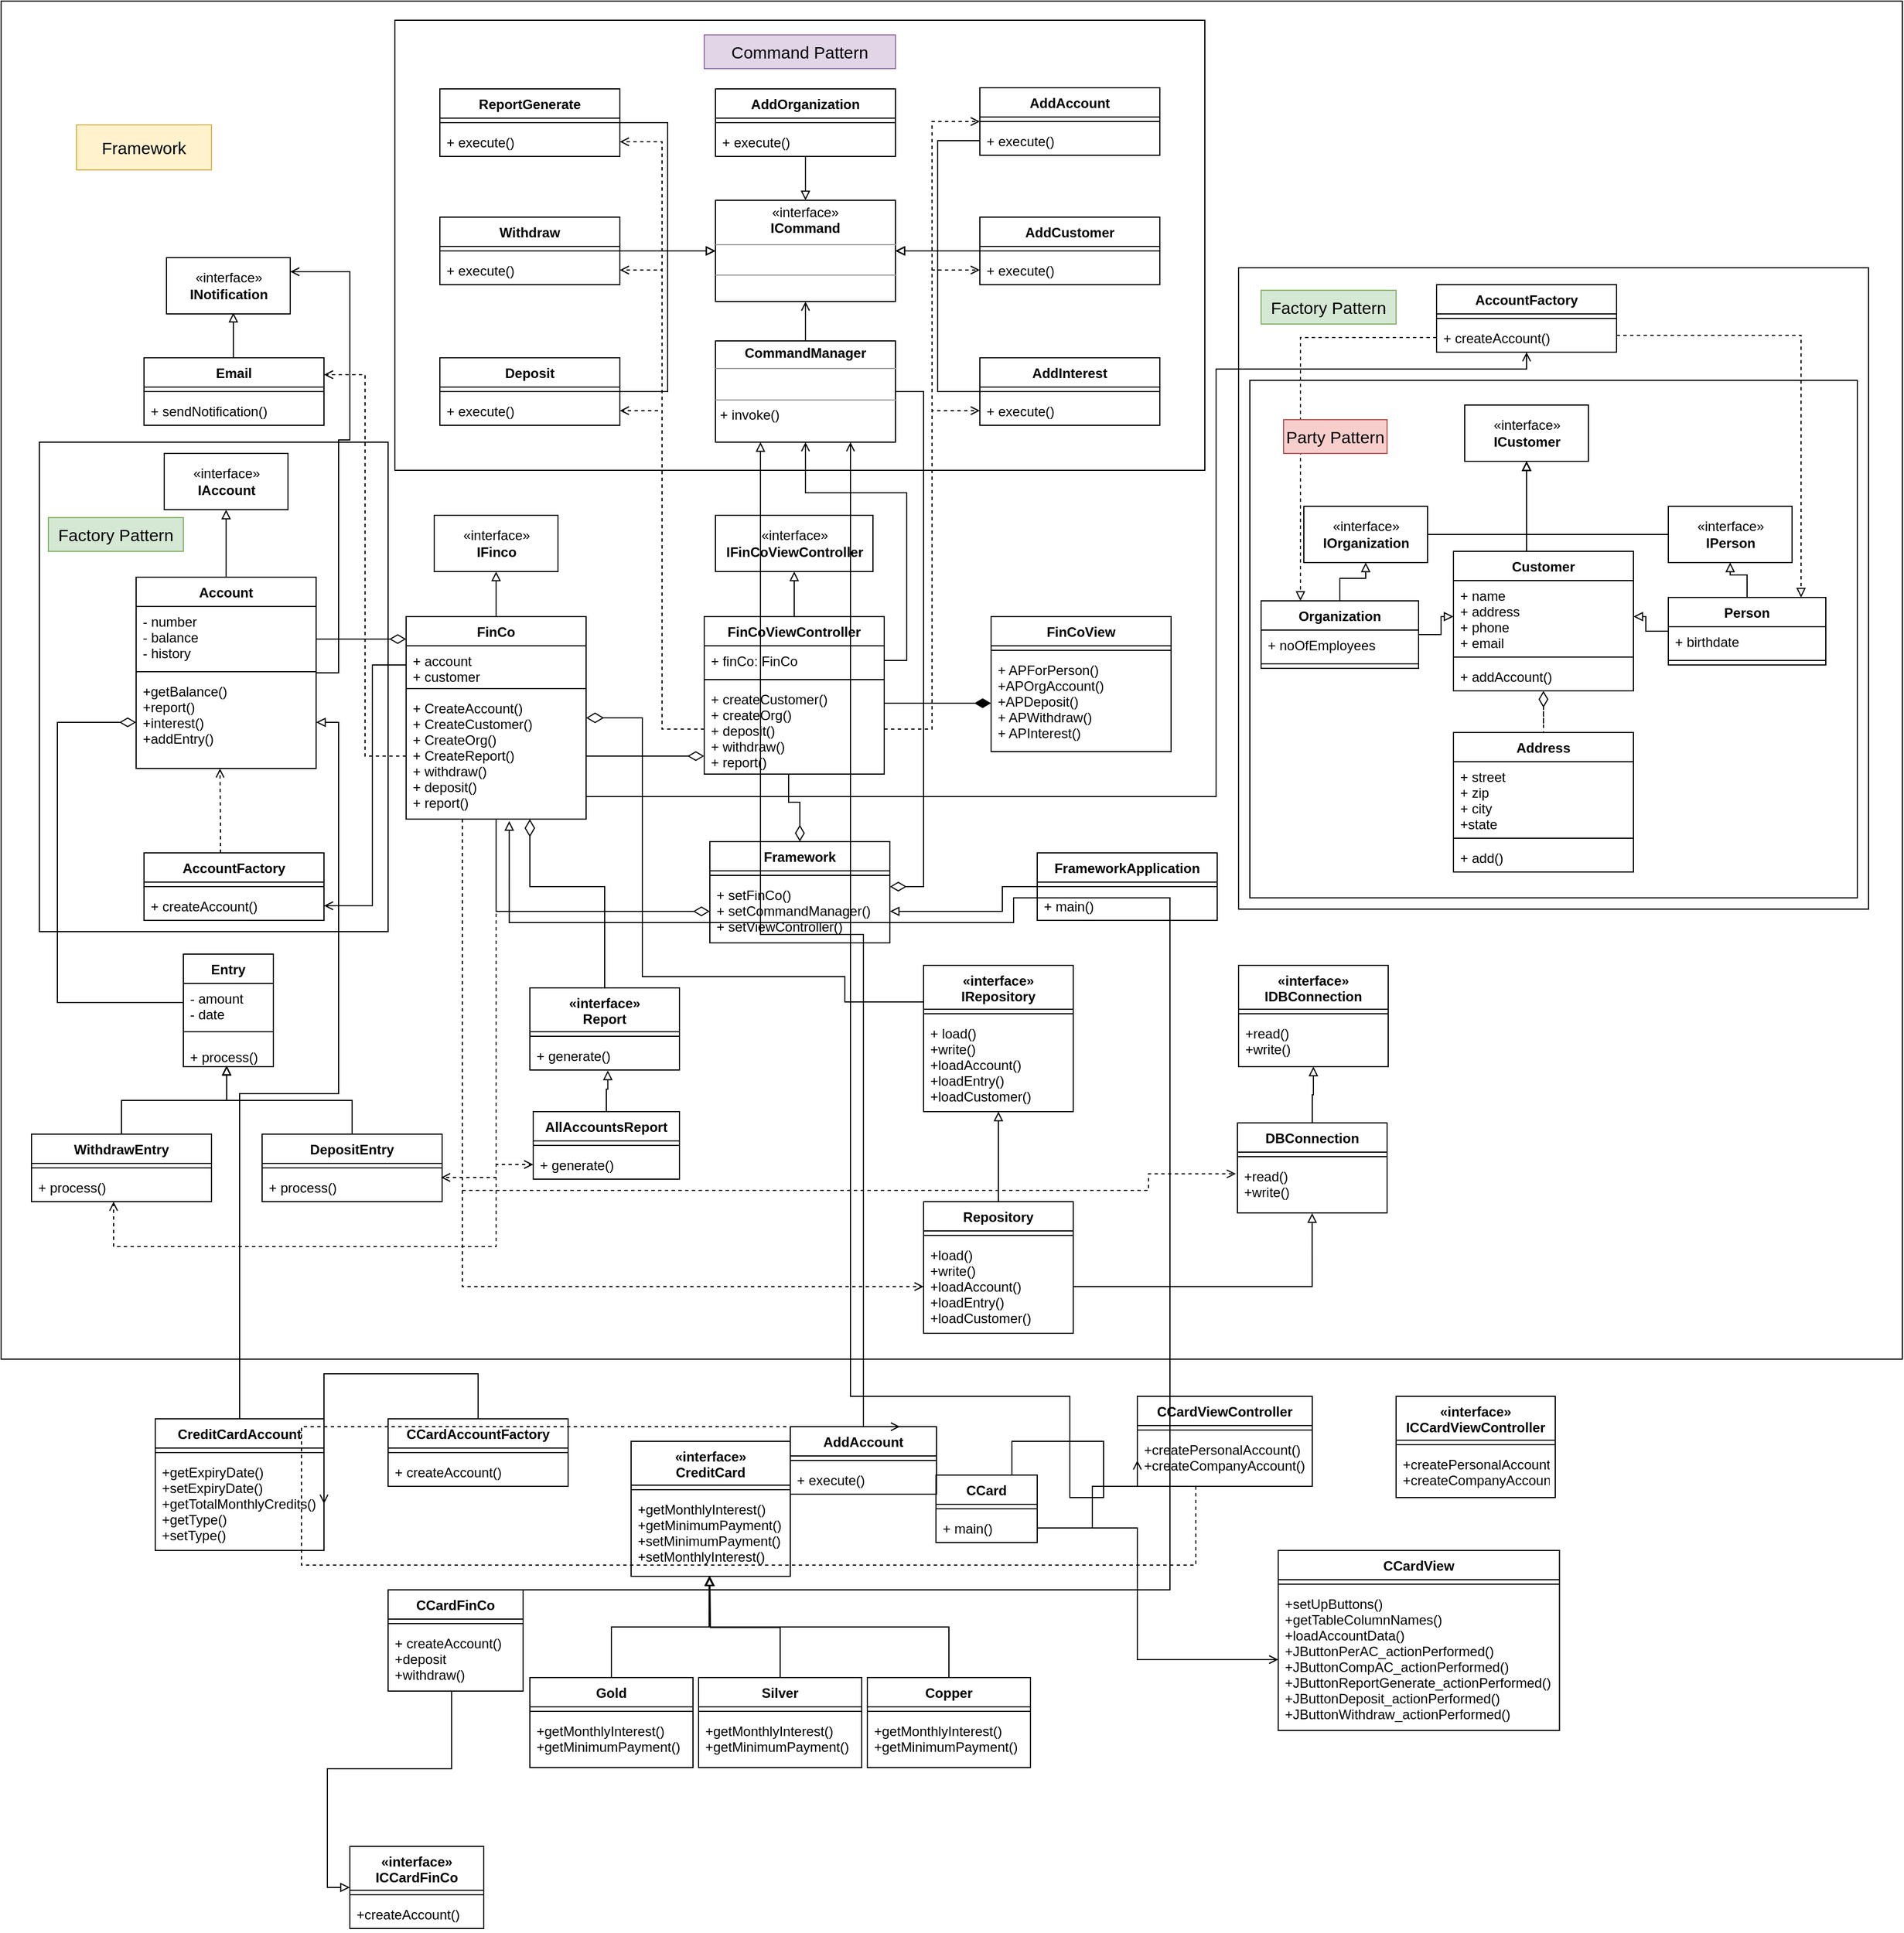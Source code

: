 <mxfile version="20.1.1" type="device"><diagram id="p2K5500ficSaJnGbRNXH" name="Page-1"><mxGraphModel dx="1673" dy="820" grid="1" gridSize="10" guides="1" tooltips="1" connect="1" arrows="1" fold="1" page="1" pageScale="1" pageWidth="850" pageHeight="1100" math="0" shadow="0"><root><mxCell id="0"/><mxCell id="1" parent="0"/><mxCell id="iLJwR2VdGcbZh-bFH01--1" value="" style="rounded=0;whiteSpace=wrap;html=1;fontSize=15;startSize=26;strokeColor=default;fillColor=default;" parent="1" vertex="1"><mxGeometry x="400" y="210" width="1690" height="1207" as="geometry"/></mxCell><mxCell id="iLJwR2VdGcbZh-bFH01--2" value="" style="rounded=0;whiteSpace=wrap;html=1;fontSize=15;strokeColor=default;fillColor=default;" parent="1" vertex="1"><mxGeometry x="1500" y="447" width="560" height="570" as="geometry"/></mxCell><mxCell id="iLJwR2VdGcbZh-bFH01--3" value="" style="rounded=0;whiteSpace=wrap;html=1;fontSize=15;strokeColor=default;fillColor=default;" parent="1" vertex="1"><mxGeometry x="1510" y="547" width="540" height="460" as="geometry"/></mxCell><mxCell id="iLJwR2VdGcbZh-bFH01--4" value="" style="rounded=0;whiteSpace=wrap;html=1;fontSize=15;" parent="1" vertex="1"><mxGeometry x="434" y="602" width="310" height="435" as="geometry"/></mxCell><mxCell id="iLJwR2VdGcbZh-bFH01--5" value="" style="rounded=0;whiteSpace=wrap;html=1;" parent="1" vertex="1"><mxGeometry x="750" y="227" width="720" height="400" as="geometry"/></mxCell><mxCell id="iLJwR2VdGcbZh-bFH01--6" style="edgeStyle=orthogonalEdgeStyle;rounded=0;orthogonalLoop=1;jettySize=auto;html=1;entryX=0.5;entryY=1;entryDx=0;entryDy=0;endArrow=block;endFill=0;" parent="1" source="iLJwR2VdGcbZh-bFH01--15" target="iLJwR2VdGcbZh-bFH01--28" edge="1"><mxGeometry relative="1" as="geometry"/></mxCell><mxCell id="iLJwR2VdGcbZh-bFH01--7" style="edgeStyle=orthogonalEdgeStyle;rounded=0;orthogonalLoop=1;jettySize=auto;html=1;entryX=1;entryY=0.5;entryDx=0;entryDy=0;fontSize=15;startArrow=diamondThin;startFill=0;endArrow=none;endFill=0;startSize=12;endSize=6;" parent="1" source="iLJwR2VdGcbZh-bFH01--15" target="iLJwR2VdGcbZh-bFH01--86" edge="1"><mxGeometry relative="1" as="geometry"><Array as="points"><mxPoint x="680" y="777"/></Array></mxGeometry></mxCell><mxCell id="iLJwR2VdGcbZh-bFH01--8" style="edgeStyle=orthogonalEdgeStyle;rounded=0;orthogonalLoop=1;jettySize=auto;html=1;entryX=0.994;entryY=0.173;entryDx=0;entryDy=0;entryPerimeter=0;fontSize=15;startArrow=none;startFill=0;endArrow=open;endFill=0;startSize=12;endSize=6;dashed=1;" parent="1" source="iLJwR2VdGcbZh-bFH01--15" target="iLJwR2VdGcbZh-bFH01--102" edge="1"><mxGeometry relative="1" as="geometry"/></mxCell><mxCell id="iLJwR2VdGcbZh-bFH01--9" style="edgeStyle=orthogonalEdgeStyle;rounded=0;orthogonalLoop=1;jettySize=auto;html=1;entryX=0.456;entryY=1;entryDx=0;entryDy=0;entryPerimeter=0;dashed=1;fontSize=15;startArrow=none;startFill=0;endArrow=open;endFill=0;startSize=12;endSize=6;" parent="1" source="iLJwR2VdGcbZh-bFH01--15" target="iLJwR2VdGcbZh-bFH01--98" edge="1"><mxGeometry relative="1" as="geometry"><Array as="points"><mxPoint x="840" y="1317"/><mxPoint x="500" y="1317"/></Array></mxGeometry></mxCell><mxCell id="iLJwR2VdGcbZh-bFH01--10" style="edgeStyle=orthogonalEdgeStyle;rounded=0;orthogonalLoop=1;jettySize=auto;html=1;entryX=0.5;entryY=0;entryDx=0;entryDy=0;fontSize=15;startArrow=diamondThin;startFill=0;endArrow=none;endFill=0;startSize=13;endSize=6;" parent="1" source="iLJwR2VdGcbZh-bFH01--15" target="iLJwR2VdGcbZh-bFH01--145" edge="1"><mxGeometry relative="1" as="geometry"><Array as="points"><mxPoint x="870" y="997"/><mxPoint x="937" y="997"/></Array></mxGeometry></mxCell><mxCell id="iLJwR2VdGcbZh-bFH01--11" style="edgeStyle=orthogonalEdgeStyle;rounded=0;orthogonalLoop=1;jettySize=auto;html=1;entryX=0;entryY=0.5;entryDx=0;entryDy=0;fontSize=15;startArrow=none;startFill=0;endArrow=open;endFill=0;startSize=13;endSize=6;dashed=1;" parent="1" source="iLJwR2VdGcbZh-bFH01--15" target="iLJwR2VdGcbZh-bFH01--151" edge="1"><mxGeometry relative="1" as="geometry"/></mxCell><mxCell id="iLJwR2VdGcbZh-bFH01--12" style="edgeStyle=orthogonalEdgeStyle;rounded=0;orthogonalLoop=1;jettySize=auto;html=1;entryX=0;entryY=0.5;entryDx=0;entryDy=0;fontSize=15;startArrow=none;startFill=0;endArrow=open;endFill=0;startSize=6;endSize=6;dashed=1;" parent="1" source="iLJwR2VdGcbZh-bFH01--15" target="iLJwR2VdGcbZh-bFH01--158" edge="1"><mxGeometry relative="1" as="geometry"><Array as="points"><mxPoint x="810" y="1353"/></Array></mxGeometry></mxCell><mxCell id="iLJwR2VdGcbZh-bFH01--13" style="edgeStyle=orthogonalEdgeStyle;rounded=0;orthogonalLoop=1;jettySize=auto;html=1;entryX=-0.011;entryY=0.245;entryDx=0;entryDy=0;dashed=1;fontSize=15;startArrow=none;startFill=0;endArrow=open;endFill=0;startSize=6;endSize=6;entryPerimeter=0;" parent="1" source="iLJwR2VdGcbZh-bFH01--15" target="iLJwR2VdGcbZh-bFH01--165" edge="1"><mxGeometry relative="1" as="geometry"><Array as="points"><mxPoint x="810" y="1267"/><mxPoint x="1420" y="1267"/><mxPoint x="1420" y="1252"/></Array></mxGeometry></mxCell><mxCell id="iLJwR2VdGcbZh-bFH01--14" style="edgeStyle=orthogonalEdgeStyle;rounded=0;orthogonalLoop=1;jettySize=auto;html=1;entryX=0;entryY=0.25;entryDx=0;entryDy=0;fontSize=15;startArrow=diamondThin;startFill=0;endArrow=none;endFill=0;startSize=13;endSize=6;" parent="1" source="iLJwR2VdGcbZh-bFH01--15" target="iLJwR2VdGcbZh-bFH01--153" edge="1"><mxGeometry relative="1" as="geometry"><Array as="points"><mxPoint x="970" y="847"/><mxPoint x="970" y="1077"/><mxPoint x="1150" y="1077"/><mxPoint x="1150" y="1100"/></Array></mxGeometry></mxCell><mxCell id="iLJwR2VdGcbZh-bFH01--15" value="FinCo" style="swimlane;fontStyle=1;align=center;verticalAlign=top;childLayout=stackLayout;horizontal=1;startSize=26;horizontalStack=0;resizeParent=1;resizeParentMax=0;resizeLast=0;collapsible=1;marginBottom=0;" parent="1" vertex="1"><mxGeometry x="760" y="757" width="160" height="180" as="geometry"/></mxCell><mxCell id="iLJwR2VdGcbZh-bFH01--16" value="+ account&#10;+ customer" style="text;strokeColor=none;fillColor=none;align=left;verticalAlign=top;spacingLeft=4;spacingRight=4;overflow=hidden;rotatable=0;points=[[0,0.5],[1,0.5]];portConstraint=eastwest;" parent="iLJwR2VdGcbZh-bFH01--15" vertex="1"><mxGeometry y="26" width="160" height="34" as="geometry"/></mxCell><mxCell id="iLJwR2VdGcbZh-bFH01--17" value="" style="line;strokeWidth=1;fillColor=none;align=left;verticalAlign=middle;spacingTop=-1;spacingLeft=3;spacingRight=3;rotatable=0;labelPosition=right;points=[];portConstraint=eastwest;" parent="iLJwR2VdGcbZh-bFH01--15" vertex="1"><mxGeometry y="60" width="160" height="8" as="geometry"/></mxCell><mxCell id="iLJwR2VdGcbZh-bFH01--18" value="+ CreateAccount()&#10;+ CreateCustomer()&#10;+ CreateOrg()&#10;+ CreateReport()&#10;+ withdraw()&#10;+ deposit()&#10;+ report()" style="text;strokeColor=none;fillColor=none;align=left;verticalAlign=top;spacingLeft=4;spacingRight=4;overflow=hidden;rotatable=0;points=[[0,0.5],[1,0.5]];portConstraint=eastwest;" parent="iLJwR2VdGcbZh-bFH01--15" vertex="1"><mxGeometry y="68" width="160" height="112" as="geometry"/></mxCell><mxCell id="iLJwR2VdGcbZh-bFH01--19" style="edgeStyle=orthogonalEdgeStyle;rounded=0;orthogonalLoop=1;jettySize=auto;html=1;entryX=0.469;entryY=1;entryDx=0;entryDy=0;entryPerimeter=0;fontSize=15;startArrow=diamondThin;startFill=0;endArrow=none;endFill=0;startSize=12;endSize=12;" parent="1" source="iLJwR2VdGcbZh-bFH01--21" target="iLJwR2VdGcbZh-bFH01--34" edge="1"><mxGeometry relative="1" as="geometry"/></mxCell><mxCell id="iLJwR2VdGcbZh-bFH01--20" style="edgeStyle=orthogonalEdgeStyle;rounded=0;orthogonalLoop=1;jettySize=auto;html=1;entryX=0.5;entryY=1;entryDx=0;entryDy=0;entryPerimeter=0;fontSize=15;startArrow=diamondThin;startFill=0;endArrow=none;endFill=0;startSize=12;endSize=12;exitX=0;exitY=0.5;exitDx=0;exitDy=0;" parent="1" source="iLJwR2VdGcbZh-bFH01--23" target="iLJwR2VdGcbZh-bFH01--18" edge="1"><mxGeometry relative="1" as="geometry"/></mxCell><mxCell id="iLJwR2VdGcbZh-bFH01--21" value="Framework" style="swimlane;fontStyle=1;align=center;verticalAlign=top;childLayout=stackLayout;horizontal=1;startSize=26;horizontalStack=0;resizeParent=1;resizeParentMax=0;resizeLast=0;collapsible=1;marginBottom=0;" parent="1" vertex="1"><mxGeometry x="1030" y="957" width="160" height="90" as="geometry"/></mxCell><mxCell id="iLJwR2VdGcbZh-bFH01--22" value="" style="line;strokeWidth=1;fillColor=none;align=left;verticalAlign=middle;spacingTop=-1;spacingLeft=3;spacingRight=3;rotatable=0;labelPosition=right;points=[];portConstraint=eastwest;" parent="iLJwR2VdGcbZh-bFH01--21" vertex="1"><mxGeometry y="26" width="160" height="8" as="geometry"/></mxCell><mxCell id="iLJwR2VdGcbZh-bFH01--23" value="+ setFinCo()&#10;+ setCommandManager()&#10;+ setViewController()" style="text;strokeColor=none;fillColor=none;align=left;verticalAlign=top;spacingLeft=4;spacingRight=4;overflow=hidden;rotatable=0;points=[[0,0.5],[1,0.5]];portConstraint=eastwest;" parent="iLJwR2VdGcbZh-bFH01--21" vertex="1"><mxGeometry y="34" width="160" height="56" as="geometry"/></mxCell><mxCell id="iLJwR2VdGcbZh-bFH01--24" style="edgeStyle=orthogonalEdgeStyle;rounded=0;orthogonalLoop=1;jettySize=auto;html=1;entryX=1;entryY=0.5;entryDx=0;entryDy=0;endArrow=block;endFill=0;" parent="1" source="iLJwR2VdGcbZh-bFH01--25" target="iLJwR2VdGcbZh-bFH01--23" edge="1"><mxGeometry relative="1" as="geometry"><Array as="points"><mxPoint x="1290" y="997"/><mxPoint x="1290" y="1019"/></Array></mxGeometry></mxCell><mxCell id="iLJwR2VdGcbZh-bFH01--25" value="FrameworkApplication" style="swimlane;fontStyle=1;align=center;verticalAlign=top;childLayout=stackLayout;horizontal=1;startSize=26;horizontalStack=0;resizeParent=1;resizeParentMax=0;resizeLast=0;collapsible=1;marginBottom=0;" parent="1" vertex="1"><mxGeometry x="1321" y="967" width="160" height="60" as="geometry"/></mxCell><mxCell id="iLJwR2VdGcbZh-bFH01--26" value="" style="line;strokeWidth=1;fillColor=none;align=left;verticalAlign=middle;spacingTop=-1;spacingLeft=3;spacingRight=3;rotatable=0;labelPosition=right;points=[];portConstraint=eastwest;" parent="iLJwR2VdGcbZh-bFH01--25" vertex="1"><mxGeometry y="26" width="160" height="8" as="geometry"/></mxCell><mxCell id="iLJwR2VdGcbZh-bFH01--27" value="+ main()" style="text;strokeColor=none;fillColor=none;align=left;verticalAlign=top;spacingLeft=4;spacingRight=4;overflow=hidden;rotatable=0;points=[[0,0.5],[1,0.5]];portConstraint=eastwest;" parent="iLJwR2VdGcbZh-bFH01--25" vertex="1"><mxGeometry y="34" width="160" height="26" as="geometry"/></mxCell><mxCell id="iLJwR2VdGcbZh-bFH01--28" value="«interface»&lt;br&gt;&lt;b&gt;IFinco&lt;/b&gt;" style="html=1;" parent="1" vertex="1"><mxGeometry x="785" y="667" width="110" height="50" as="geometry"/></mxCell><mxCell id="iLJwR2VdGcbZh-bFH01--29" value="«interface»&lt;br&gt;&lt;b&gt;IFinCoViewController&lt;/b&gt;" style="html=1;" parent="1" vertex="1"><mxGeometry x="1035" y="667" width="140" height="50" as="geometry"/></mxCell><mxCell id="iLJwR2VdGcbZh-bFH01--30" style="edgeStyle=orthogonalEdgeStyle;rounded=0;orthogonalLoop=1;jettySize=auto;html=1;entryX=0.5;entryY=1;entryDx=0;entryDy=0;endArrow=block;endFill=0;" parent="1" source="iLJwR2VdGcbZh-bFH01--31" target="iLJwR2VdGcbZh-bFH01--29" edge="1"><mxGeometry relative="1" as="geometry"/></mxCell><mxCell id="iLJwR2VdGcbZh-bFH01--31" value="FinCoViewController" style="swimlane;fontStyle=1;align=center;verticalAlign=top;childLayout=stackLayout;horizontal=1;startSize=26;horizontalStack=0;resizeParent=1;resizeParentMax=0;resizeLast=0;collapsible=1;marginBottom=0;" parent="1" vertex="1"><mxGeometry x="1025" y="757" width="160" height="140" as="geometry"/></mxCell><mxCell id="iLJwR2VdGcbZh-bFH01--32" value="+ finCo: FinCo" style="text;strokeColor=none;fillColor=none;align=left;verticalAlign=top;spacingLeft=4;spacingRight=4;overflow=hidden;rotatable=0;points=[[0,0.5],[1,0.5]];portConstraint=eastwest;" parent="iLJwR2VdGcbZh-bFH01--31" vertex="1"><mxGeometry y="26" width="160" height="26" as="geometry"/></mxCell><mxCell id="iLJwR2VdGcbZh-bFH01--33" value="" style="line;strokeWidth=1;fillColor=none;align=left;verticalAlign=middle;spacingTop=-1;spacingLeft=3;spacingRight=3;rotatable=0;labelPosition=right;points=[];portConstraint=eastwest;" parent="iLJwR2VdGcbZh-bFH01--31" vertex="1"><mxGeometry y="52" width="160" height="8" as="geometry"/></mxCell><mxCell id="iLJwR2VdGcbZh-bFH01--34" value="+ createCustomer()&#10;+ createOrg()&#10;+ deposit()&#10;+ withdraw()&#10;+ report()" style="text;strokeColor=none;fillColor=none;align=left;verticalAlign=top;spacingLeft=4;spacingRight=4;overflow=hidden;rotatable=0;points=[[0,0.5],[1,0.5]];portConstraint=eastwest;" parent="iLJwR2VdGcbZh-bFH01--31" vertex="1"><mxGeometry y="60" width="160" height="80" as="geometry"/></mxCell><mxCell id="iLJwR2VdGcbZh-bFH01--35" style="edgeStyle=orthogonalEdgeStyle;rounded=0;orthogonalLoop=1;jettySize=auto;html=1;entryX=0;entryY=0.5;entryDx=0;entryDy=0;endArrow=block;endFill=0;" parent="1" source="iLJwR2VdGcbZh-bFH01--36" target="iLJwR2VdGcbZh-bFH01--63" edge="1"><mxGeometry relative="1" as="geometry"/></mxCell><mxCell id="iLJwR2VdGcbZh-bFH01--36" value="ReportGenerate" style="swimlane;fontStyle=1;align=center;verticalAlign=top;childLayout=stackLayout;horizontal=1;startSize=26;horizontalStack=0;resizeParent=1;resizeParentMax=0;resizeLast=0;collapsible=1;marginBottom=0;" parent="1" vertex="1"><mxGeometry x="790" y="288" width="160" height="60" as="geometry"/></mxCell><mxCell id="iLJwR2VdGcbZh-bFH01--37" value="" style="line;strokeWidth=1;fillColor=none;align=left;verticalAlign=middle;spacingTop=-1;spacingLeft=3;spacingRight=3;rotatable=0;labelPosition=right;points=[];portConstraint=eastwest;" parent="iLJwR2VdGcbZh-bFH01--36" vertex="1"><mxGeometry y="26" width="160" height="8" as="geometry"/></mxCell><mxCell id="iLJwR2VdGcbZh-bFH01--38" value="+ execute()" style="text;strokeColor=none;fillColor=none;align=left;verticalAlign=top;spacingLeft=4;spacingRight=4;overflow=hidden;rotatable=0;points=[[0,0.5],[1,0.5]];portConstraint=eastwest;" parent="iLJwR2VdGcbZh-bFH01--36" vertex="1"><mxGeometry y="34" width="160" height="26" as="geometry"/></mxCell><mxCell id="iLJwR2VdGcbZh-bFH01--39" style="edgeStyle=orthogonalEdgeStyle;rounded=0;orthogonalLoop=1;jettySize=auto;html=1;entryX=0;entryY=0.5;entryDx=0;entryDy=0;endArrow=block;endFill=0;" parent="1" source="iLJwR2VdGcbZh-bFH01--40" target="iLJwR2VdGcbZh-bFH01--63" edge="1"><mxGeometry relative="1" as="geometry"/></mxCell><mxCell id="iLJwR2VdGcbZh-bFH01--40" value="Withdraw" style="swimlane;fontStyle=1;align=center;verticalAlign=top;childLayout=stackLayout;horizontal=1;startSize=26;horizontalStack=0;resizeParent=1;resizeParentMax=0;resizeLast=0;collapsible=1;marginBottom=0;" parent="1" vertex="1"><mxGeometry x="790" y="402" width="160" height="60" as="geometry"/></mxCell><mxCell id="iLJwR2VdGcbZh-bFH01--41" value="" style="line;strokeWidth=1;fillColor=none;align=left;verticalAlign=middle;spacingTop=-1;spacingLeft=3;spacingRight=3;rotatable=0;labelPosition=right;points=[];portConstraint=eastwest;" parent="iLJwR2VdGcbZh-bFH01--40" vertex="1"><mxGeometry y="26" width="160" height="8" as="geometry"/></mxCell><mxCell id="iLJwR2VdGcbZh-bFH01--42" value="+ execute()" style="text;strokeColor=none;fillColor=none;align=left;verticalAlign=top;spacingLeft=4;spacingRight=4;overflow=hidden;rotatable=0;points=[[0,0.5],[1,0.5]];portConstraint=eastwest;" parent="iLJwR2VdGcbZh-bFH01--40" vertex="1"><mxGeometry y="34" width="160" height="26" as="geometry"/></mxCell><mxCell id="iLJwR2VdGcbZh-bFH01--43" style="edgeStyle=orthogonalEdgeStyle;rounded=0;orthogonalLoop=1;jettySize=auto;html=1;entryX=0;entryY=0.5;entryDx=0;entryDy=0;endArrow=block;endFill=0;" parent="1" source="iLJwR2VdGcbZh-bFH01--44" target="iLJwR2VdGcbZh-bFH01--63" edge="1"><mxGeometry relative="1" as="geometry"/></mxCell><mxCell id="iLJwR2VdGcbZh-bFH01--44" value="Deposit" style="swimlane;fontStyle=1;align=center;verticalAlign=top;childLayout=stackLayout;horizontal=1;startSize=26;horizontalStack=0;resizeParent=1;resizeParentMax=0;resizeLast=0;collapsible=1;marginBottom=0;" parent="1" vertex="1"><mxGeometry x="790" y="527" width="160" height="60" as="geometry"/></mxCell><mxCell id="iLJwR2VdGcbZh-bFH01--45" value="" style="line;strokeWidth=1;fillColor=none;align=left;verticalAlign=middle;spacingTop=-1;spacingLeft=3;spacingRight=3;rotatable=0;labelPosition=right;points=[];portConstraint=eastwest;" parent="iLJwR2VdGcbZh-bFH01--44" vertex="1"><mxGeometry y="26" width="160" height="8" as="geometry"/></mxCell><mxCell id="iLJwR2VdGcbZh-bFH01--46" value="+ execute()" style="text;align=left;verticalAlign=top;spacingLeft=4;spacingRight=4;overflow=hidden;rotatable=0;points=[[0,0.5],[1,0.5]];portConstraint=eastwest;fillColor=none;" parent="iLJwR2VdGcbZh-bFH01--44" vertex="1"><mxGeometry y="34" width="160" height="26" as="geometry"/></mxCell><mxCell id="iLJwR2VdGcbZh-bFH01--47" value="AddInterest" style="swimlane;fontStyle=1;align=center;verticalAlign=top;childLayout=stackLayout;horizontal=1;startSize=26;horizontalStack=0;resizeParent=1;resizeParentMax=0;resizeLast=0;collapsible=1;marginBottom=0;" parent="1" vertex="1"><mxGeometry x="1270" y="527" width="160" height="60" as="geometry"/></mxCell><mxCell id="iLJwR2VdGcbZh-bFH01--48" value="" style="line;strokeWidth=1;fillColor=none;align=left;verticalAlign=middle;spacingTop=-1;spacingLeft=3;spacingRight=3;rotatable=0;labelPosition=right;points=[];portConstraint=eastwest;" parent="iLJwR2VdGcbZh-bFH01--47" vertex="1"><mxGeometry y="26" width="160" height="8" as="geometry"/></mxCell><mxCell id="iLJwR2VdGcbZh-bFH01--49" value="+ execute()" style="text;strokeColor=none;fillColor=none;align=left;verticalAlign=top;spacingLeft=4;spacingRight=4;overflow=hidden;rotatable=0;points=[[0,0.5],[1,0.5]];portConstraint=eastwest;" parent="iLJwR2VdGcbZh-bFH01--47" vertex="1"><mxGeometry y="34" width="160" height="26" as="geometry"/></mxCell><mxCell id="iLJwR2VdGcbZh-bFH01--50" value="AddAccount" style="swimlane;fontStyle=1;align=center;verticalAlign=top;childLayout=stackLayout;horizontal=1;startSize=26;horizontalStack=0;resizeParent=1;resizeParentMax=0;resizeLast=0;collapsible=1;marginBottom=0;fillColor=default;" parent="1" vertex="1"><mxGeometry x="1270" y="287" width="160" height="60" as="geometry"/></mxCell><mxCell id="iLJwR2VdGcbZh-bFH01--51" value="" style="line;strokeWidth=1;fillColor=default;align=left;verticalAlign=middle;spacingTop=-1;spacingLeft=3;spacingRight=3;rotatable=0;labelPosition=right;points=[];portConstraint=eastwest;" parent="iLJwR2VdGcbZh-bFH01--50" vertex="1"><mxGeometry y="26" width="160" height="8" as="geometry"/></mxCell><mxCell id="iLJwR2VdGcbZh-bFH01--52" value="+ execute()" style="text;strokeColor=none;fillColor=none;align=left;verticalAlign=top;spacingLeft=4;spacingRight=4;overflow=hidden;rotatable=0;points=[[0,0.5],[1,0.5]];portConstraint=eastwest;" parent="iLJwR2VdGcbZh-bFH01--50" vertex="1"><mxGeometry y="34" width="160" height="26" as="geometry"/></mxCell><mxCell id="iLJwR2VdGcbZh-bFH01--53" style="edgeStyle=orthogonalEdgeStyle;rounded=0;orthogonalLoop=1;jettySize=auto;html=1;entryX=1;entryY=0.5;entryDx=0;entryDy=0;endArrow=block;endFill=0;" parent="1" source="iLJwR2VdGcbZh-bFH01--54" target="iLJwR2VdGcbZh-bFH01--63" edge="1"><mxGeometry relative="1" as="geometry"/></mxCell><mxCell id="iLJwR2VdGcbZh-bFH01--54" value="AddCustomer" style="swimlane;fontStyle=1;align=center;verticalAlign=top;childLayout=stackLayout;horizontal=1;startSize=26;horizontalStack=0;resizeParent=1;resizeParentMax=0;resizeLast=0;collapsible=1;marginBottom=0;" parent="1" vertex="1"><mxGeometry x="1270" y="402" width="160" height="60" as="geometry"/></mxCell><mxCell id="iLJwR2VdGcbZh-bFH01--55" value="" style="line;strokeWidth=1;fillColor=none;align=left;verticalAlign=middle;spacingTop=-1;spacingLeft=3;spacingRight=3;rotatable=0;labelPosition=right;points=[];portConstraint=eastwest;" parent="iLJwR2VdGcbZh-bFH01--54" vertex="1"><mxGeometry y="26" width="160" height="8" as="geometry"/></mxCell><mxCell id="iLJwR2VdGcbZh-bFH01--56" value="+ execute()" style="text;align=left;verticalAlign=top;spacingLeft=4;spacingRight=4;overflow=hidden;rotatable=0;points=[[0,0.5],[1,0.5]];portConstraint=eastwest;fillColor=none;" parent="iLJwR2VdGcbZh-bFH01--54" vertex="1"><mxGeometry y="34" width="160" height="26" as="geometry"/></mxCell><mxCell id="iLJwR2VdGcbZh-bFH01--57" style="edgeStyle=orthogonalEdgeStyle;rounded=0;orthogonalLoop=1;jettySize=auto;html=1;entryX=0.5;entryY=0;entryDx=0;entryDy=0;endArrow=block;endFill=0;" parent="1" source="iLJwR2VdGcbZh-bFH01--58" target="iLJwR2VdGcbZh-bFH01--63" edge="1"><mxGeometry relative="1" as="geometry"/></mxCell><mxCell id="iLJwR2VdGcbZh-bFH01--58" value="AddOrganization" style="swimlane;fontStyle=1;align=center;verticalAlign=top;childLayout=stackLayout;horizontal=1;startSize=26;horizontalStack=0;resizeParent=1;resizeParentMax=0;resizeLast=0;collapsible=1;marginBottom=0;" parent="1" vertex="1"><mxGeometry x="1035" y="288" width="160" height="60" as="geometry"/></mxCell><mxCell id="iLJwR2VdGcbZh-bFH01--59" value="" style="line;strokeWidth=1;fillColor=none;align=left;verticalAlign=middle;spacingTop=-1;spacingLeft=3;spacingRight=3;rotatable=0;labelPosition=right;points=[];portConstraint=eastwest;" parent="iLJwR2VdGcbZh-bFH01--58" vertex="1"><mxGeometry y="26" width="160" height="8" as="geometry"/></mxCell><mxCell id="iLJwR2VdGcbZh-bFH01--60" value="+ execute()" style="text;strokeColor=none;fillColor=none;align=left;verticalAlign=top;spacingLeft=4;spacingRight=4;overflow=hidden;rotatable=0;points=[[0,0.5],[1,0.5]];portConstraint=eastwest;" parent="iLJwR2VdGcbZh-bFH01--58" vertex="1"><mxGeometry y="34" width="160" height="26" as="geometry"/></mxCell><mxCell id="iLJwR2VdGcbZh-bFH01--61" style="edgeStyle=orthogonalEdgeStyle;rounded=0;orthogonalLoop=1;jettySize=auto;html=1;entryX=0.5;entryY=1;entryDx=0;entryDy=0;endArrow=open;endFill=0;" parent="1" source="iLJwR2VdGcbZh-bFH01--62" target="iLJwR2VdGcbZh-bFH01--63" edge="1"><mxGeometry relative="1" as="geometry"/></mxCell><mxCell id="iLJwR2VdGcbZh-bFH01--62" value="&lt;p style=&quot;margin:0px;margin-top:4px;text-align:center;&quot;&gt;&lt;span style=&quot;font-weight: 700;&quot;&gt;CommandManager&lt;/span&gt;&lt;br&gt;&lt;/p&gt;&lt;hr size=&quot;1&quot;&gt;&lt;p style=&quot;margin:0px;margin-left:4px;&quot;&gt;&lt;br&gt;&lt;/p&gt;&lt;hr size=&quot;1&quot;&gt;&lt;p style=&quot;margin:0px;margin-left:4px;&quot;&gt;+ invoke()&lt;br&gt;&lt;/p&gt;" style="verticalAlign=top;align=left;overflow=fill;fontSize=12;fontFamily=Helvetica;html=1;" parent="1" vertex="1"><mxGeometry x="1035" y="512" width="160" height="90" as="geometry"/></mxCell><mxCell id="iLJwR2VdGcbZh-bFH01--63" value="&lt;p style=&quot;margin:0px;margin-top:4px;text-align:center;&quot;&gt;«interface»&lt;br&gt;&lt;b&gt;ICommand&lt;/b&gt;&lt;br&gt;&lt;/p&gt;&lt;hr size=&quot;1&quot;&gt;&lt;p style=&quot;margin:0px;margin-left:4px;&quot;&gt;&lt;br&gt;&lt;/p&gt;&lt;hr size=&quot;1&quot;&gt;&lt;p style=&quot;margin:0px;margin-left:4px;&quot;&gt;&lt;br&gt;&lt;/p&gt;" style="verticalAlign=top;align=left;overflow=fill;fontSize=12;fontFamily=Helvetica;html=1;" parent="1" vertex="1"><mxGeometry x="1035" y="387" width="160" height="90" as="geometry"/></mxCell><mxCell id="iLJwR2VdGcbZh-bFH01--64" style="edgeStyle=orthogonalEdgeStyle;rounded=0;orthogonalLoop=1;jettySize=auto;html=1;entryX=1;entryY=0.5;entryDx=0;entryDy=0;endArrow=block;endFill=0;" parent="1" source="iLJwR2VdGcbZh-bFH01--52" target="iLJwR2VdGcbZh-bFH01--63" edge="1"><mxGeometry relative="1" as="geometry"/></mxCell><mxCell id="iLJwR2VdGcbZh-bFH01--65" style="edgeStyle=orthogonalEdgeStyle;rounded=0;orthogonalLoop=1;jettySize=auto;html=1;entryX=1;entryY=0.5;entryDx=0;entryDy=0;endArrow=block;endFill=0;" parent="1" source="iLJwR2VdGcbZh-bFH01--48" target="iLJwR2VdGcbZh-bFH01--63" edge="1"><mxGeometry relative="1" as="geometry"/></mxCell><mxCell id="iLJwR2VdGcbZh-bFH01--66" value="&lt;font style=&quot;font-size: 15px;&quot;&gt;Command Pattern&lt;/font&gt;" style="text;html=1;strokeColor=#9673a6;fillColor=#e1d5e7;align=center;verticalAlign=middle;whiteSpace=wrap;rounded=0;" parent="1" vertex="1"><mxGeometry x="1025" y="240" width="170" height="30" as="geometry"/></mxCell><mxCell id="iLJwR2VdGcbZh-bFH01--67" style="edgeStyle=orthogonalEdgeStyle;rounded=0;orthogonalLoop=1;jettySize=auto;html=1;entryX=0;entryY=0.5;entryDx=0;entryDy=0;fontSize=15;endArrow=open;endFill=0;dashed=1;" parent="1" source="iLJwR2VdGcbZh-bFH01--34" target="iLJwR2VdGcbZh-bFH01--50" edge="1"><mxGeometry relative="1" as="geometry"/></mxCell><mxCell id="iLJwR2VdGcbZh-bFH01--68" style="edgeStyle=orthogonalEdgeStyle;rounded=0;orthogonalLoop=1;jettySize=auto;html=1;entryX=0;entryY=0.5;entryDx=0;entryDy=0;fontSize=15;endArrow=open;endFill=0;dashed=1;" parent="1" source="iLJwR2VdGcbZh-bFH01--34" target="iLJwR2VdGcbZh-bFH01--56" edge="1"><mxGeometry relative="1" as="geometry"/></mxCell><mxCell id="iLJwR2VdGcbZh-bFH01--69" style="edgeStyle=orthogonalEdgeStyle;rounded=0;orthogonalLoop=1;jettySize=auto;html=1;entryX=0;entryY=0.5;entryDx=0;entryDy=0;dashed=1;fontSize=15;endArrow=open;endFill=0;" parent="1" source="iLJwR2VdGcbZh-bFH01--34" target="iLJwR2VdGcbZh-bFH01--49" edge="1"><mxGeometry relative="1" as="geometry"/></mxCell><mxCell id="iLJwR2VdGcbZh-bFH01--70" style="edgeStyle=orthogonalEdgeStyle;rounded=0;orthogonalLoop=1;jettySize=auto;html=1;entryX=1;entryY=0.5;entryDx=0;entryDy=0;dashed=1;fontSize=15;endArrow=open;endFill=0;" parent="1" source="iLJwR2VdGcbZh-bFH01--34" target="iLJwR2VdGcbZh-bFH01--38" edge="1"><mxGeometry relative="1" as="geometry"/></mxCell><mxCell id="iLJwR2VdGcbZh-bFH01--71" style="edgeStyle=orthogonalEdgeStyle;rounded=0;orthogonalLoop=1;jettySize=auto;html=1;entryX=1;entryY=0.5;entryDx=0;entryDy=0;dashed=1;fontSize=15;endArrow=open;endFill=0;" parent="1" source="iLJwR2VdGcbZh-bFH01--34" target="iLJwR2VdGcbZh-bFH01--42" edge="1"><mxGeometry relative="1" as="geometry"/></mxCell><mxCell id="iLJwR2VdGcbZh-bFH01--72" style="edgeStyle=orthogonalEdgeStyle;rounded=0;orthogonalLoop=1;jettySize=auto;html=1;entryX=1;entryY=0.5;entryDx=0;entryDy=0;dashed=1;fontSize=15;endArrow=open;endFill=0;" parent="1" source="iLJwR2VdGcbZh-bFH01--34" target="iLJwR2VdGcbZh-bFH01--46" edge="1"><mxGeometry relative="1" as="geometry"/></mxCell><mxCell id="iLJwR2VdGcbZh-bFH01--73" style="edgeStyle=orthogonalEdgeStyle;rounded=0;orthogonalLoop=1;jettySize=auto;html=1;entryX=0.5;entryY=1;entryDx=0;entryDy=0;fontSize=15;endArrow=open;endFill=0;" parent="1" source="iLJwR2VdGcbZh-bFH01--32" target="iLJwR2VdGcbZh-bFH01--62" edge="1"><mxGeometry relative="1" as="geometry"><Array as="points"><mxPoint x="1205" y="796"/><mxPoint x="1205" y="647"/><mxPoint x="1115" y="647"/></Array></mxGeometry></mxCell><mxCell id="iLJwR2VdGcbZh-bFH01--74" style="edgeStyle=orthogonalEdgeStyle;rounded=0;orthogonalLoop=1;jettySize=auto;html=1;fontSize=15;endArrow=none;endFill=0;startArrow=diamondThin;startFill=0;endSize=12;startSize=12;" parent="1" source="iLJwR2VdGcbZh-bFH01--34" target="iLJwR2VdGcbZh-bFH01--18" edge="1"><mxGeometry relative="1" as="geometry"><Array as="points"><mxPoint x="980" y="881"/><mxPoint x="980" y="881"/></Array></mxGeometry></mxCell><mxCell id="iLJwR2VdGcbZh-bFH01--75" value="FinCoView" style="swimlane;fontStyle=1;align=center;verticalAlign=top;childLayout=stackLayout;horizontal=1;startSize=26;horizontalStack=0;resizeParent=1;resizeParentMax=0;resizeLast=0;collapsible=1;marginBottom=0;" parent="1" vertex="1"><mxGeometry x="1280" y="757" width="160" height="120" as="geometry"/></mxCell><mxCell id="iLJwR2VdGcbZh-bFH01--76" value="" style="line;strokeWidth=1;fillColor=none;align=left;verticalAlign=middle;spacingTop=-1;spacingLeft=3;spacingRight=3;rotatable=0;labelPosition=right;points=[];portConstraint=eastwest;" parent="iLJwR2VdGcbZh-bFH01--75" vertex="1"><mxGeometry y="26" width="160" height="8" as="geometry"/></mxCell><mxCell id="iLJwR2VdGcbZh-bFH01--77" value="+ APForPerson()&#10;+APOrgAccount()&#10;+APDeposit()&#10;+ APWithdraw()&#10;+ APInterest()" style="text;strokeColor=none;fillColor=none;align=left;verticalAlign=top;spacingLeft=4;spacingRight=4;overflow=hidden;rotatable=0;points=[[0,0.5],[1,0.5]];portConstraint=eastwest;" parent="iLJwR2VdGcbZh-bFH01--75" vertex="1"><mxGeometry y="34" width="160" height="86" as="geometry"/></mxCell><mxCell id="iLJwR2VdGcbZh-bFH01--78" style="edgeStyle=orthogonalEdgeStyle;rounded=0;orthogonalLoop=1;jettySize=auto;html=1;entryX=1;entryY=0.5;entryDx=0;entryDy=0;fontSize=15;startArrow=diamondThin;startFill=1;endArrow=none;endFill=0;startSize=12;endSize=12;" parent="1" source="iLJwR2VdGcbZh-bFH01--77" target="iLJwR2VdGcbZh-bFH01--34" edge="1"><mxGeometry relative="1" as="geometry"><Array as="points"><mxPoint x="1185" y="834"/></Array></mxGeometry></mxCell><mxCell id="iLJwR2VdGcbZh-bFH01--79" style="edgeStyle=orthogonalEdgeStyle;rounded=0;orthogonalLoop=1;jettySize=auto;html=1;entryX=1;entryY=0.5;entryDx=0;entryDy=0;fontSize=15;startArrow=diamondThin;startFill=0;endArrow=none;endFill=0;startSize=12;endSize=12;" parent="1" source="iLJwR2VdGcbZh-bFH01--23" target="iLJwR2VdGcbZh-bFH01--62" edge="1"><mxGeometry relative="1" as="geometry"><Array as="points"><mxPoint x="1220" y="997"/><mxPoint x="1220" y="557"/></Array></mxGeometry></mxCell><mxCell id="iLJwR2VdGcbZh-bFH01--80" value="«interface»&lt;br&gt;&lt;b&gt;IAccount&lt;/b&gt;" style="html=1;" parent="1" vertex="1"><mxGeometry x="545" y="612" width="110" height="50" as="geometry"/></mxCell><mxCell id="iLJwR2VdGcbZh-bFH01--81" style="edgeStyle=orthogonalEdgeStyle;rounded=0;orthogonalLoop=1;jettySize=auto;html=1;entryX=0.5;entryY=1;entryDx=0;entryDy=0;fontSize=15;startArrow=none;startFill=0;endArrow=block;endFill=0;startSize=12;endSize=6;" parent="1" source="iLJwR2VdGcbZh-bFH01--83" target="iLJwR2VdGcbZh-bFH01--80" edge="1"><mxGeometry relative="1" as="geometry"/></mxCell><mxCell id="iLJwR2VdGcbZh-bFH01--82" style="edgeStyle=orthogonalEdgeStyle;rounded=0;orthogonalLoop=1;jettySize=auto;html=1;entryX=1;entryY=0.25;entryDx=0;entryDy=0;fontSize=15;startArrow=none;startFill=0;endArrow=open;endFill=0;startSize=12;endSize=6;" parent="1" source="iLJwR2VdGcbZh-bFH01--83" target="iLJwR2VdGcbZh-bFH01--103" edge="1"><mxGeometry relative="1" as="geometry"><Array as="points"><mxPoint x="700" y="807"/><mxPoint x="700" y="600"/><mxPoint x="710" y="600"/><mxPoint x="710" y="451"/></Array></mxGeometry></mxCell><mxCell id="iLJwR2VdGcbZh-bFH01--83" value="Account" style="swimlane;fontStyle=1;align=center;verticalAlign=top;childLayout=stackLayout;horizontal=1;startSize=26;horizontalStack=0;resizeParent=1;resizeParentMax=0;resizeLast=0;collapsible=1;marginBottom=0;" parent="1" vertex="1"><mxGeometry x="520" y="722" width="160" height="170" as="geometry"/></mxCell><mxCell id="iLJwR2VdGcbZh-bFH01--84" value="- number&#10;- balance&#10;- history" style="text;align=left;verticalAlign=top;spacingLeft=4;spacingRight=4;overflow=hidden;rotatable=0;points=[[0,0.5],[1,0.5]];portConstraint=eastwest;fillColor=none;" parent="iLJwR2VdGcbZh-bFH01--83" vertex="1"><mxGeometry y="26" width="160" height="54" as="geometry"/></mxCell><mxCell id="iLJwR2VdGcbZh-bFH01--85" value="" style="line;strokeWidth=1;fillColor=none;align=left;verticalAlign=middle;spacingTop=-1;spacingLeft=3;spacingRight=3;rotatable=0;labelPosition=right;points=[];portConstraint=eastwest;" parent="iLJwR2VdGcbZh-bFH01--83" vertex="1"><mxGeometry y="80" width="160" height="8" as="geometry"/></mxCell><mxCell id="iLJwR2VdGcbZh-bFH01--86" value="+getBalance()&#10;+report()&#10;+interest()&#10;+addEntry()" style="text;strokeColor=none;fillColor=none;align=left;verticalAlign=top;spacingLeft=4;spacingRight=4;overflow=hidden;rotatable=0;points=[[0,0.5],[1,0.5]];portConstraint=eastwest;" parent="iLJwR2VdGcbZh-bFH01--83" vertex="1"><mxGeometry y="88" width="160" height="82" as="geometry"/></mxCell><mxCell id="iLJwR2VdGcbZh-bFH01--87" style="edgeStyle=orthogonalEdgeStyle;rounded=0;orthogonalLoop=1;jettySize=auto;html=1;entryX=0.466;entryY=1;entryDx=0;entryDy=0;entryPerimeter=0;fontSize=15;startArrow=none;startFill=0;endArrow=open;endFill=0;startSize=12;endSize=6;dashed=1;" parent="1" source="iLJwR2VdGcbZh-bFH01--88" target="iLJwR2VdGcbZh-bFH01--86" edge="1"><mxGeometry relative="1" as="geometry"><Array as="points"><mxPoint x="595" y="947"/><mxPoint x="595" y="947"/></Array></mxGeometry></mxCell><mxCell id="iLJwR2VdGcbZh-bFH01--88" value="AccountFactory" style="swimlane;fontStyle=1;align=center;verticalAlign=top;childLayout=stackLayout;horizontal=1;startSize=26;horizontalStack=0;resizeParent=1;resizeParentMax=0;resizeLast=0;collapsible=1;marginBottom=0;" parent="1" vertex="1"><mxGeometry x="527" y="967" width="160" height="60" as="geometry"/></mxCell><mxCell id="iLJwR2VdGcbZh-bFH01--89" value="" style="line;strokeWidth=1;align=left;verticalAlign=middle;spacingTop=-1;spacingLeft=3;spacingRight=3;rotatable=0;labelPosition=right;points=[];portConstraint=eastwest;" parent="iLJwR2VdGcbZh-bFH01--88" vertex="1"><mxGeometry y="26" width="160" height="8" as="geometry"/></mxCell><mxCell id="iLJwR2VdGcbZh-bFH01--90" value="+ createAccount()" style="text;strokeColor=none;fillColor=none;align=left;verticalAlign=top;spacingLeft=4;spacingRight=4;overflow=hidden;rotatable=0;points=[[0,0.5],[1,0.5]];portConstraint=eastwest;" parent="iLJwR2VdGcbZh-bFH01--88" vertex="1"><mxGeometry y="34" width="160" height="26" as="geometry"/></mxCell><mxCell id="iLJwR2VdGcbZh-bFH01--91" value="Entry" style="swimlane;fontStyle=1;align=center;verticalAlign=top;childLayout=stackLayout;horizontal=1;startSize=26;horizontalStack=0;resizeParent=1;resizeParentMax=0;resizeLast=0;collapsible=1;marginBottom=0;" parent="1" vertex="1"><mxGeometry x="562" y="1057" width="80" height="100" as="geometry"/></mxCell><mxCell id="iLJwR2VdGcbZh-bFH01--92" value="- amount&#10;- date" style="text;strokeColor=none;fillColor=none;align=left;verticalAlign=top;spacingLeft=4;spacingRight=4;overflow=hidden;rotatable=0;points=[[0,0.5],[1,0.5]];portConstraint=eastwest;" parent="iLJwR2VdGcbZh-bFH01--91" vertex="1"><mxGeometry y="26" width="80" height="34" as="geometry"/></mxCell><mxCell id="iLJwR2VdGcbZh-bFH01--93" value="" style="line;strokeWidth=1;fillColor=none;align=left;verticalAlign=middle;spacingTop=-1;spacingLeft=3;spacingRight=3;rotatable=0;labelPosition=right;points=[];portConstraint=eastwest;" parent="iLJwR2VdGcbZh-bFH01--91" vertex="1"><mxGeometry y="60" width="80" height="18" as="geometry"/></mxCell><mxCell id="iLJwR2VdGcbZh-bFH01--94" value="+ process()" style="text;strokeColor=none;fillColor=none;align=left;verticalAlign=top;spacingLeft=4;spacingRight=4;overflow=hidden;rotatable=0;points=[[0,0.5],[1,0.5]];portConstraint=eastwest;" parent="iLJwR2VdGcbZh-bFH01--91" vertex="1"><mxGeometry y="78" width="80" height="22" as="geometry"/></mxCell><mxCell id="iLJwR2VdGcbZh-bFH01--95" style="edgeStyle=orthogonalEdgeStyle;rounded=0;orthogonalLoop=1;jettySize=auto;html=1;entryX=0.481;entryY=0.955;entryDx=0;entryDy=0;entryPerimeter=0;fontSize=15;startArrow=none;startFill=0;endArrow=block;endFill=0;startSize=12;endSize=6;" parent="1" source="iLJwR2VdGcbZh-bFH01--96" target="iLJwR2VdGcbZh-bFH01--94" edge="1"><mxGeometry relative="1" as="geometry"/></mxCell><mxCell id="iLJwR2VdGcbZh-bFH01--96" value="WithdrawEntry" style="swimlane;fontStyle=1;align=center;verticalAlign=top;childLayout=stackLayout;horizontal=1;startSize=26;horizontalStack=0;resizeParent=1;resizeParentMax=0;resizeLast=0;collapsible=1;marginBottom=0;" parent="1" vertex="1"><mxGeometry x="427" y="1217" width="160" height="60" as="geometry"/></mxCell><mxCell id="iLJwR2VdGcbZh-bFH01--97" value="" style="line;strokeWidth=1;fillColor=none;align=left;verticalAlign=middle;spacingTop=-1;spacingLeft=3;spacingRight=3;rotatable=0;labelPosition=right;points=[];portConstraint=eastwest;" parent="iLJwR2VdGcbZh-bFH01--96" vertex="1"><mxGeometry y="26" width="160" height="8" as="geometry"/></mxCell><mxCell id="iLJwR2VdGcbZh-bFH01--98" value="+ process() " style="text;strokeColor=none;fillColor=none;align=left;verticalAlign=top;spacingLeft=4;spacingRight=4;overflow=hidden;rotatable=0;points=[[0,0.5],[1,0.5]];portConstraint=eastwest;" parent="iLJwR2VdGcbZh-bFH01--96" vertex="1"><mxGeometry y="34" width="160" height="26" as="geometry"/></mxCell><mxCell id="iLJwR2VdGcbZh-bFH01--99" style="edgeStyle=orthogonalEdgeStyle;rounded=0;orthogonalLoop=1;jettySize=auto;html=1;fontSize=15;startArrow=none;startFill=0;endArrow=block;endFill=0;startSize=12;endSize=6;entryX=0.481;entryY=0.977;entryDx=0;entryDy=0;entryPerimeter=0;" parent="1" source="iLJwR2VdGcbZh-bFH01--100" target="iLJwR2VdGcbZh-bFH01--94" edge="1"><mxGeometry relative="1" as="geometry"><mxPoint x="750" y="1117" as="targetPoint"/></mxGeometry></mxCell><mxCell id="iLJwR2VdGcbZh-bFH01--100" value="DepositEntry" style="swimlane;fontStyle=1;align=center;verticalAlign=top;childLayout=stackLayout;horizontal=1;startSize=26;horizontalStack=0;resizeParent=1;resizeParentMax=0;resizeLast=0;collapsible=1;marginBottom=0;" parent="1" vertex="1"><mxGeometry x="632" y="1217" width="160" height="60" as="geometry"/></mxCell><mxCell id="iLJwR2VdGcbZh-bFH01--101" value="" style="line;strokeWidth=1;fillColor=none;align=left;verticalAlign=middle;spacingTop=-1;spacingLeft=3;spacingRight=3;rotatable=0;labelPosition=right;points=[];portConstraint=eastwest;" parent="iLJwR2VdGcbZh-bFH01--100" vertex="1"><mxGeometry y="26" width="160" height="8" as="geometry"/></mxCell><mxCell id="iLJwR2VdGcbZh-bFH01--102" value="+ process()" style="text;strokeColor=none;fillColor=none;align=left;verticalAlign=top;spacingLeft=4;spacingRight=4;overflow=hidden;rotatable=0;points=[[0,0.5],[1,0.5]];portConstraint=eastwest;" parent="iLJwR2VdGcbZh-bFH01--100" vertex="1"><mxGeometry y="34" width="160" height="26" as="geometry"/></mxCell><mxCell id="iLJwR2VdGcbZh-bFH01--103" value="«interface»&lt;br&gt;&lt;b&gt;INotification&lt;/b&gt;" style="html=1;" parent="1" vertex="1"><mxGeometry x="547" y="438" width="110" height="50" as="geometry"/></mxCell><mxCell id="iLJwR2VdGcbZh-bFH01--104" value="Email" style="swimlane;fontStyle=1;align=center;verticalAlign=top;childLayout=stackLayout;horizontal=1;startSize=26;horizontalStack=0;resizeParent=1;resizeParentMax=0;resizeLast=0;collapsible=1;marginBottom=0;" parent="1" vertex="1"><mxGeometry x="527" y="527" width="160" height="60" as="geometry"/></mxCell><mxCell id="iLJwR2VdGcbZh-bFH01--105" value="" style="line;strokeWidth=1;fillColor=none;align=left;verticalAlign=middle;spacingTop=-1;spacingLeft=3;spacingRight=3;rotatable=0;labelPosition=right;points=[];portConstraint=eastwest;" parent="iLJwR2VdGcbZh-bFH01--104" vertex="1"><mxGeometry y="26" width="160" height="8" as="geometry"/></mxCell><mxCell id="iLJwR2VdGcbZh-bFH01--106" value="+ sendNotification()" style="text;strokeColor=none;fillColor=none;align=left;verticalAlign=top;spacingLeft=4;spacingRight=4;overflow=hidden;rotatable=0;points=[[0,0.5],[1,0.5]];portConstraint=eastwest;" parent="iLJwR2VdGcbZh-bFH01--104" vertex="1"><mxGeometry y="34" width="160" height="26" as="geometry"/></mxCell><mxCell id="iLJwR2VdGcbZh-bFH01--107" value="" style="endArrow=block;endFill=0;endSize=6;html=1;rounded=0;" parent="1" edge="1"><mxGeometry width="160" relative="1" as="geometry"><mxPoint x="606.44" y="527" as="sourcePoint"/><mxPoint x="606.44" y="487" as="targetPoint"/></mxGeometry></mxCell><mxCell id="iLJwR2VdGcbZh-bFH01--108" style="edgeStyle=orthogonalEdgeStyle;rounded=0;orthogonalLoop=1;jettySize=auto;html=1;entryX=1;entryY=0.5;entryDx=0;entryDy=0;fontSize=15;startArrow=none;startFill=0;endArrow=open;endFill=0;startSize=12;endSize=6;" parent="1" source="iLJwR2VdGcbZh-bFH01--16" target="iLJwR2VdGcbZh-bFH01--90" edge="1"><mxGeometry relative="1" as="geometry"><Array as="points"><mxPoint x="730" y="800"/><mxPoint x="730" y="1014"/></Array></mxGeometry></mxCell><mxCell id="iLJwR2VdGcbZh-bFH01--109" style="edgeStyle=orthogonalEdgeStyle;rounded=0;orthogonalLoop=1;jettySize=auto;html=1;entryX=1;entryY=0.25;entryDx=0;entryDy=0;fontSize=15;startArrow=none;startFill=0;endArrow=open;endFill=0;startSize=12;endSize=6;dashed=1;" parent="1" source="iLJwR2VdGcbZh-bFH01--18" target="iLJwR2VdGcbZh-bFH01--104" edge="1"><mxGeometry relative="1" as="geometry"/></mxCell><mxCell id="iLJwR2VdGcbZh-bFH01--110" style="edgeStyle=orthogonalEdgeStyle;rounded=0;orthogonalLoop=1;jettySize=auto;html=1;entryX=0;entryY=0.5;entryDx=0;entryDy=0;fontSize=15;startArrow=diamondThin;startFill=0;endArrow=none;endFill=0;startSize=12;endSize=6;" parent="1" source="iLJwR2VdGcbZh-bFH01--86" target="iLJwR2VdGcbZh-bFH01--92" edge="1"><mxGeometry relative="1" as="geometry"><Array as="points"><mxPoint x="450" y="851"/><mxPoint x="450" y="1100"/></Array></mxGeometry></mxCell><mxCell id="iLJwR2VdGcbZh-bFH01--111" value="Factory Pattern" style="text;html=1;strokeColor=#82b366;fillColor=#d5e8d4;align=center;verticalAlign=middle;whiteSpace=wrap;rounded=0;fontSize=15;" parent="1" vertex="1"><mxGeometry x="442" y="669" width="120" height="30" as="geometry"/></mxCell><mxCell id="iLJwR2VdGcbZh-bFH01--112" style="edgeStyle=orthogonalEdgeStyle;rounded=0;orthogonalLoop=1;jettySize=auto;html=1;entryX=0.5;entryY=0;entryDx=0;entryDy=0;dashed=1;fontSize=15;startArrow=diamondThin;startFill=0;endArrow=none;endFill=0;startSize=12;endSize=6;" parent="1" source="iLJwR2VdGcbZh-bFH01--114" target="iLJwR2VdGcbZh-bFH01--119" edge="1"><mxGeometry relative="1" as="geometry"/></mxCell><mxCell id="iLJwR2VdGcbZh-bFH01--113" style="edgeStyle=orthogonalEdgeStyle;rounded=0;orthogonalLoop=1;jettySize=auto;html=1;entryX=0.5;entryY=1;entryDx=0;entryDy=0;fontSize=15;startArrow=none;startFill=0;endArrow=block;endFill=0;startSize=12;endSize=6;" parent="1" source="iLJwR2VdGcbZh-bFH01--114" target="iLJwR2VdGcbZh-bFH01--118" edge="1"><mxGeometry relative="1" as="geometry"><Array as="points"><mxPoint x="1756" y="669"/><mxPoint x="1756" y="669"/></Array></mxGeometry></mxCell><mxCell id="iLJwR2VdGcbZh-bFH01--114" value="Customer" style="swimlane;fontStyle=1;align=center;verticalAlign=top;childLayout=stackLayout;horizontal=1;startSize=26;horizontalStack=0;resizeParent=1;resizeParentMax=0;resizeLast=0;collapsible=1;marginBottom=0;" parent="1" vertex="1"><mxGeometry x="1691" y="699" width="160" height="124" as="geometry"/></mxCell><mxCell id="iLJwR2VdGcbZh-bFH01--115" value="+ name&#10;+ address&#10;+ phone&#10;+ email" style="text;strokeColor=none;fillColor=none;align=left;verticalAlign=top;spacingLeft=4;spacingRight=4;overflow=hidden;rotatable=0;points=[[0,0.5],[1,0.5]];portConstraint=eastwest;" parent="iLJwR2VdGcbZh-bFH01--114" vertex="1"><mxGeometry y="26" width="160" height="64" as="geometry"/></mxCell><mxCell id="iLJwR2VdGcbZh-bFH01--116" value="" style="line;strokeWidth=1;fillColor=none;align=left;verticalAlign=middle;spacingTop=-1;spacingLeft=3;spacingRight=3;rotatable=0;labelPosition=right;points=[];portConstraint=eastwest;" parent="iLJwR2VdGcbZh-bFH01--114" vertex="1"><mxGeometry y="90" width="160" height="8" as="geometry"/></mxCell><mxCell id="iLJwR2VdGcbZh-bFH01--117" value="+ addAccount()" style="text;strokeColor=none;fillColor=none;align=left;verticalAlign=top;spacingLeft=4;spacingRight=4;overflow=hidden;rotatable=0;points=[[0,0.5],[1,0.5]];portConstraint=eastwest;" parent="iLJwR2VdGcbZh-bFH01--114" vertex="1"><mxGeometry y="98" width="160" height="26" as="geometry"/></mxCell><mxCell id="iLJwR2VdGcbZh-bFH01--118" value="«interface»&lt;br&gt;&lt;b&gt;ICustomer&lt;/b&gt;" style="html=1;" parent="1" vertex="1"><mxGeometry x="1701" y="569" width="110" height="50" as="geometry"/></mxCell><mxCell id="iLJwR2VdGcbZh-bFH01--119" value="Address" style="swimlane;fontStyle=1;align=center;verticalAlign=top;childLayout=stackLayout;horizontal=1;startSize=26;horizontalStack=0;resizeParent=1;resizeParentMax=0;resizeLast=0;collapsible=1;marginBottom=0;" parent="1" vertex="1"><mxGeometry x="1691" y="860" width="160" height="124" as="geometry"/></mxCell><mxCell id="iLJwR2VdGcbZh-bFH01--120" value="+ street&#10;+ zip&#10;+ city&#10;+state" style="text;strokeColor=none;fillColor=none;align=left;verticalAlign=top;spacingLeft=4;spacingRight=4;overflow=hidden;rotatable=0;points=[[0,0.5],[1,0.5]];portConstraint=eastwest;" parent="iLJwR2VdGcbZh-bFH01--119" vertex="1"><mxGeometry y="26" width="160" height="64" as="geometry"/></mxCell><mxCell id="iLJwR2VdGcbZh-bFH01--121" value="" style="line;strokeWidth=1;fillColor=none;align=left;verticalAlign=middle;spacingTop=-1;spacingLeft=3;spacingRight=3;rotatable=0;labelPosition=right;points=[];portConstraint=eastwest;" parent="iLJwR2VdGcbZh-bFH01--119" vertex="1"><mxGeometry y="90" width="160" height="8" as="geometry"/></mxCell><mxCell id="iLJwR2VdGcbZh-bFH01--122" value="+ add()" style="text;strokeColor=none;fillColor=none;align=left;verticalAlign=top;spacingLeft=4;spacingRight=4;overflow=hidden;rotatable=0;points=[[0,0.5],[1,0.5]];portConstraint=eastwest;" parent="iLJwR2VdGcbZh-bFH01--119" vertex="1"><mxGeometry y="98" width="160" height="26" as="geometry"/></mxCell><mxCell id="iLJwR2VdGcbZh-bFH01--123" style="edgeStyle=orthogonalEdgeStyle;rounded=0;orthogonalLoop=1;jettySize=auto;html=1;entryX=0;entryY=0.5;entryDx=0;entryDy=0;fontSize=15;startArrow=none;startFill=0;endArrow=block;endFill=0;startSize=12;endSize=6;" parent="1" source="iLJwR2VdGcbZh-bFH01--125" target="iLJwR2VdGcbZh-bFH01--115" edge="1"><mxGeometry relative="1" as="geometry"/></mxCell><mxCell id="iLJwR2VdGcbZh-bFH01--124" style="edgeStyle=orthogonalEdgeStyle;rounded=0;orthogonalLoop=1;jettySize=auto;html=1;fontSize=15;startArrow=none;startFill=0;endArrow=block;endFill=0;startSize=12;endSize=6;" parent="1" source="iLJwR2VdGcbZh-bFH01--125" target="iLJwR2VdGcbZh-bFH01--134" edge="1"><mxGeometry relative="1" as="geometry"/></mxCell><mxCell id="iLJwR2VdGcbZh-bFH01--125" value="Organization" style="swimlane;fontStyle=1;align=center;verticalAlign=top;childLayout=stackLayout;horizontal=1;startSize=26;horizontalStack=0;resizeParent=1;resizeParentMax=0;resizeLast=0;collapsible=1;marginBottom=0;" parent="1" vertex="1"><mxGeometry x="1520" y="743" width="140" height="60" as="geometry"/></mxCell><mxCell id="iLJwR2VdGcbZh-bFH01--126" value="+ noOfEmployees" style="text;strokeColor=none;fillColor=none;align=left;verticalAlign=top;spacingLeft=4;spacingRight=4;overflow=hidden;rotatable=0;points=[[0,0.5],[1,0.5]];portConstraint=eastwest;" parent="iLJwR2VdGcbZh-bFH01--125" vertex="1"><mxGeometry y="26" width="140" height="26" as="geometry"/></mxCell><mxCell id="iLJwR2VdGcbZh-bFH01--127" value="" style="line;strokeWidth=1;fillColor=none;align=left;verticalAlign=middle;spacingTop=-1;spacingLeft=3;spacingRight=3;rotatable=0;labelPosition=right;points=[];portConstraint=eastwest;" parent="iLJwR2VdGcbZh-bFH01--125" vertex="1"><mxGeometry y="52" width="140" height="8" as="geometry"/></mxCell><mxCell id="iLJwR2VdGcbZh-bFH01--128" style="edgeStyle=orthogonalEdgeStyle;rounded=0;orthogonalLoop=1;jettySize=auto;html=1;entryX=1;entryY=0.5;entryDx=0;entryDy=0;fontSize=15;startArrow=none;startFill=0;endArrow=block;endFill=0;startSize=12;endSize=6;" parent="1" source="iLJwR2VdGcbZh-bFH01--130" target="iLJwR2VdGcbZh-bFH01--115" edge="1"><mxGeometry relative="1" as="geometry"/></mxCell><mxCell id="iLJwR2VdGcbZh-bFH01--129" style="edgeStyle=orthogonalEdgeStyle;rounded=0;orthogonalLoop=1;jettySize=auto;html=1;entryX=0.5;entryY=1;entryDx=0;entryDy=0;fontSize=15;startArrow=none;startFill=0;endArrow=block;endFill=0;startSize=12;endSize=6;" parent="1" source="iLJwR2VdGcbZh-bFH01--130" target="iLJwR2VdGcbZh-bFH01--136" edge="1"><mxGeometry relative="1" as="geometry"/></mxCell><mxCell id="iLJwR2VdGcbZh-bFH01--130" value="Person" style="swimlane;fontStyle=1;align=center;verticalAlign=top;childLayout=stackLayout;horizontal=1;startSize=26;horizontalStack=0;resizeParent=1;resizeParentMax=0;resizeLast=0;collapsible=1;marginBottom=0;" parent="1" vertex="1"><mxGeometry x="1882" y="740" width="140" height="60" as="geometry"/></mxCell><mxCell id="iLJwR2VdGcbZh-bFH01--131" value="+ birthdate" style="text;strokeColor=none;fillColor=none;align=left;verticalAlign=top;spacingLeft=4;spacingRight=4;overflow=hidden;rotatable=0;points=[[0,0.5],[1,0.5]];portConstraint=eastwest;" parent="iLJwR2VdGcbZh-bFH01--130" vertex="1"><mxGeometry y="26" width="140" height="26" as="geometry"/></mxCell><mxCell id="iLJwR2VdGcbZh-bFH01--132" value="" style="line;strokeWidth=1;fillColor=none;align=left;verticalAlign=middle;spacingTop=-1;spacingLeft=3;spacingRight=3;rotatable=0;labelPosition=right;points=[];portConstraint=eastwest;" parent="iLJwR2VdGcbZh-bFH01--130" vertex="1"><mxGeometry y="52" width="140" height="8" as="geometry"/></mxCell><mxCell id="iLJwR2VdGcbZh-bFH01--133" style="edgeStyle=orthogonalEdgeStyle;rounded=0;orthogonalLoop=1;jettySize=auto;html=1;entryX=0.5;entryY=1;entryDx=0;entryDy=0;fontSize=15;startArrow=none;startFill=0;endArrow=block;endFill=0;startSize=12;endSize=6;" parent="1" source="iLJwR2VdGcbZh-bFH01--134" target="iLJwR2VdGcbZh-bFH01--118" edge="1"><mxGeometry relative="1" as="geometry"/></mxCell><mxCell id="iLJwR2VdGcbZh-bFH01--134" value="«interface»&lt;br&gt;&lt;b&gt;IOrganization&lt;/b&gt;" style="html=1;" parent="1" vertex="1"><mxGeometry x="1558" y="659" width="110" height="50" as="geometry"/></mxCell><mxCell id="iLJwR2VdGcbZh-bFH01--135" style="edgeStyle=orthogonalEdgeStyle;rounded=0;orthogonalLoop=1;jettySize=auto;html=1;entryX=0.5;entryY=1;entryDx=0;entryDy=0;fontSize=15;startArrow=none;startFill=0;endArrow=block;endFill=0;startSize=12;endSize=6;" parent="1" source="iLJwR2VdGcbZh-bFH01--136" target="iLJwR2VdGcbZh-bFH01--118" edge="1"><mxGeometry relative="1" as="geometry"/></mxCell><mxCell id="iLJwR2VdGcbZh-bFH01--136" value="«interface»&lt;br&gt;&lt;b&gt;IPerson&lt;/b&gt;" style="html=1;" parent="1" vertex="1"><mxGeometry x="1882" y="659" width="110" height="50" as="geometry"/></mxCell><mxCell id="iLJwR2VdGcbZh-bFH01--137" style="edgeStyle=orthogonalEdgeStyle;rounded=0;orthogonalLoop=1;jettySize=auto;html=1;dashed=1;fontSize=15;startArrow=none;startFill=0;endArrow=block;endFill=0;startSize=12;endSize=6;" parent="1" source="iLJwR2VdGcbZh-bFH01--138" edge="1"><mxGeometry relative="1" as="geometry"><mxPoint x="2000" y="740" as="targetPoint"/><Array as="points"><mxPoint x="2000" y="507"/></Array></mxGeometry></mxCell><mxCell id="iLJwR2VdGcbZh-bFH01--138" value="AccountFactory" style="swimlane;fontStyle=1;align=center;verticalAlign=top;childLayout=stackLayout;horizontal=1;startSize=26;horizontalStack=0;resizeParent=1;resizeParentMax=0;resizeLast=0;collapsible=1;marginBottom=0;" parent="1" vertex="1"><mxGeometry x="1676" y="462" width="160" height="60" as="geometry"/></mxCell><mxCell id="iLJwR2VdGcbZh-bFH01--139" value="" style="line;strokeWidth=1;align=left;verticalAlign=middle;spacingTop=-1;spacingLeft=3;spacingRight=3;rotatable=0;labelPosition=right;points=[];portConstraint=eastwest;" parent="iLJwR2VdGcbZh-bFH01--138" vertex="1"><mxGeometry y="26" width="160" height="8" as="geometry"/></mxCell><mxCell id="iLJwR2VdGcbZh-bFH01--140" value="+ createAccount()" style="text;strokeColor=none;fillColor=none;align=left;verticalAlign=top;spacingLeft=4;spacingRight=4;overflow=hidden;rotatable=0;points=[[0,0.5],[1,0.5]];portConstraint=eastwest;" parent="iLJwR2VdGcbZh-bFH01--138" vertex="1"><mxGeometry y="34" width="160" height="26" as="geometry"/></mxCell><mxCell id="iLJwR2VdGcbZh-bFH01--141" style="edgeStyle=orthogonalEdgeStyle;rounded=0;orthogonalLoop=1;jettySize=auto;html=1;entryX=0.25;entryY=0;entryDx=0;entryDy=0;dashed=1;fontSize=15;startArrow=none;startFill=0;endArrow=block;endFill=0;startSize=12;endSize=6;" parent="1" source="iLJwR2VdGcbZh-bFH01--140" target="iLJwR2VdGcbZh-bFH01--125" edge="1"><mxGeometry relative="1" as="geometry"/></mxCell><mxCell id="iLJwR2VdGcbZh-bFH01--142" value="Party Pattern" style="text;html=1;strokeColor=#b85450;fillColor=#f8cecc;align=center;verticalAlign=middle;whiteSpace=wrap;rounded=0;fontSize=15;" parent="1" vertex="1"><mxGeometry x="1540" y="582" width="92" height="30" as="geometry"/></mxCell><mxCell id="iLJwR2VdGcbZh-bFH01--143" value="Factory Pattern" style="text;html=1;strokeColor=#82b366;fillColor=#d5e8d4;align=center;verticalAlign=middle;whiteSpace=wrap;rounded=0;fontSize=15;" parent="1" vertex="1"><mxGeometry x="1520" y="467" width="120" height="30" as="geometry"/></mxCell><mxCell id="iLJwR2VdGcbZh-bFH01--144" style="edgeStyle=orthogonalEdgeStyle;rounded=0;orthogonalLoop=1;jettySize=auto;html=1;fontSize=15;startArrow=none;startFill=0;endArrow=open;endFill=0;startSize=12;endSize=6;" parent="1" source="iLJwR2VdGcbZh-bFH01--18" target="iLJwR2VdGcbZh-bFH01--140" edge="1"><mxGeometry relative="1" as="geometry"><Array as="points"><mxPoint x="1480" y="917"/><mxPoint x="1480" y="537"/><mxPoint x="1756" y="537"/></Array></mxGeometry></mxCell><mxCell id="iLJwR2VdGcbZh-bFH01--145" value="«interface»&#10;Report" style="swimlane;fontStyle=1;align=center;verticalAlign=top;childLayout=stackLayout;horizontal=1;startSize=39;horizontalStack=0;resizeParent=1;resizeParentMax=0;resizeLast=0;collapsible=1;marginBottom=0;" parent="1" vertex="1"><mxGeometry x="870" y="1087" width="133" height="73" as="geometry"/></mxCell><mxCell id="iLJwR2VdGcbZh-bFH01--146" value="" style="line;strokeWidth=1;fillColor=none;align=left;verticalAlign=middle;spacingTop=-1;spacingLeft=3;spacingRight=3;rotatable=0;labelPosition=right;points=[];portConstraint=eastwest;" parent="iLJwR2VdGcbZh-bFH01--145" vertex="1"><mxGeometry y="39" width="133" height="8" as="geometry"/></mxCell><mxCell id="iLJwR2VdGcbZh-bFH01--147" value="+ generate()" style="text;strokeColor=none;fillColor=none;align=left;verticalAlign=top;spacingLeft=4;spacingRight=4;overflow=hidden;rotatable=0;points=[[0,0.5],[1,0.5]];portConstraint=eastwest;" parent="iLJwR2VdGcbZh-bFH01--145" vertex="1"><mxGeometry y="47" width="133" height="26" as="geometry"/></mxCell><mxCell id="iLJwR2VdGcbZh-bFH01--148" style="edgeStyle=orthogonalEdgeStyle;rounded=0;orthogonalLoop=1;jettySize=auto;html=1;entryX=0.521;entryY=1.018;entryDx=0;entryDy=0;entryPerimeter=0;fontSize=15;startArrow=none;startFill=0;endArrow=block;endFill=0;startSize=39;endSize=6;" parent="1" source="iLJwR2VdGcbZh-bFH01--149" target="iLJwR2VdGcbZh-bFH01--147" edge="1"><mxGeometry relative="1" as="geometry"/></mxCell><mxCell id="iLJwR2VdGcbZh-bFH01--149" value="AllAccountsReport" style="swimlane;fontStyle=1;align=center;verticalAlign=top;childLayout=stackLayout;horizontal=1;startSize=26;horizontalStack=0;resizeParent=1;resizeParentMax=0;resizeLast=0;collapsible=1;marginBottom=0;" parent="1" vertex="1"><mxGeometry x="873" y="1197" width="130" height="60" as="geometry"/></mxCell><mxCell id="iLJwR2VdGcbZh-bFH01--150" value="" style="line;strokeWidth=1;fillColor=none;align=left;verticalAlign=middle;spacingTop=-1;spacingLeft=3;spacingRight=3;rotatable=0;labelPosition=right;points=[];portConstraint=eastwest;" parent="iLJwR2VdGcbZh-bFH01--149" vertex="1"><mxGeometry y="26" width="130" height="8" as="geometry"/></mxCell><mxCell id="iLJwR2VdGcbZh-bFH01--151" value="+ generate()" style="text;strokeColor=none;fillColor=none;align=left;verticalAlign=top;spacingLeft=4;spacingRight=4;overflow=hidden;rotatable=0;points=[[0,0.5],[1,0.5]];portConstraint=eastwest;" parent="iLJwR2VdGcbZh-bFH01--149" vertex="1"><mxGeometry y="34" width="130" height="26" as="geometry"/></mxCell><mxCell id="iLJwR2VdGcbZh-bFH01--152" style="edgeStyle=orthogonalEdgeStyle;rounded=0;orthogonalLoop=1;jettySize=auto;html=1;entryX=0.5;entryY=0;entryDx=0;entryDy=0;fontSize=15;startArrow=block;startFill=0;endArrow=none;endFill=0;startSize=6;endSize=6;" parent="1" source="iLJwR2VdGcbZh-bFH01--153" target="iLJwR2VdGcbZh-bFH01--156" edge="1"><mxGeometry relative="1" as="geometry"/></mxCell><mxCell id="iLJwR2VdGcbZh-bFH01--153" value="«interface»&#10;IRepository" style="swimlane;fontStyle=1;align=center;verticalAlign=top;childLayout=stackLayout;horizontal=1;startSize=39;horizontalStack=0;resizeParent=1;resizeParentMax=0;resizeLast=0;collapsible=1;marginBottom=0;" parent="1" vertex="1"><mxGeometry x="1220" y="1067" width="133" height="130" as="geometry"/></mxCell><mxCell id="iLJwR2VdGcbZh-bFH01--154" value="" style="line;strokeWidth=1;fillColor=none;align=left;verticalAlign=middle;spacingTop=-1;spacingLeft=3;spacingRight=3;rotatable=0;labelPosition=right;points=[];portConstraint=eastwest;" parent="iLJwR2VdGcbZh-bFH01--153" vertex="1"><mxGeometry y="39" width="133" height="8" as="geometry"/></mxCell><mxCell id="iLJwR2VdGcbZh-bFH01--155" value="+ load()&#10;+write()&#10;+loadAccount()&#10;+loadEntry()&#10;+loadCustomer()" style="text;strokeColor=none;fillColor=none;align=left;verticalAlign=top;spacingLeft=4;spacingRight=4;overflow=hidden;rotatable=0;points=[[0,0.5],[1,0.5]];portConstraint=eastwest;" parent="iLJwR2VdGcbZh-bFH01--153" vertex="1"><mxGeometry y="47" width="133" height="83" as="geometry"/></mxCell><mxCell id="iLJwR2VdGcbZh-bFH01--156" value="Repository" style="swimlane;fontStyle=1;align=center;verticalAlign=top;childLayout=stackLayout;horizontal=1;startSize=26;horizontalStack=0;resizeParent=1;resizeParentMax=0;resizeLast=0;collapsible=1;marginBottom=0;" parent="1" vertex="1"><mxGeometry x="1220" y="1277" width="133" height="117" as="geometry"/></mxCell><mxCell id="iLJwR2VdGcbZh-bFH01--157" value="" style="line;strokeWidth=1;fillColor=none;align=left;verticalAlign=middle;spacingTop=-1;spacingLeft=3;spacingRight=3;rotatable=0;labelPosition=right;points=[];portConstraint=eastwest;" parent="iLJwR2VdGcbZh-bFH01--156" vertex="1"><mxGeometry y="26" width="133" height="8" as="geometry"/></mxCell><mxCell id="iLJwR2VdGcbZh-bFH01--158" value="+load()&#10;+write()&#10;+loadAccount()&#10;+loadEntry()&#10;+loadCustomer()" style="text;strokeColor=none;fillColor=none;align=left;verticalAlign=top;spacingLeft=4;spacingRight=4;overflow=hidden;rotatable=0;points=[[0,0.5],[1,0.5]];portConstraint=eastwest;" parent="iLJwR2VdGcbZh-bFH01--156" vertex="1"><mxGeometry y="34" width="133" height="83" as="geometry"/></mxCell><mxCell id="iLJwR2VdGcbZh-bFH01--159" style="edgeStyle=orthogonalEdgeStyle;rounded=0;orthogonalLoop=1;jettySize=auto;html=1;entryX=0.5;entryY=0;entryDx=0;entryDy=0;fontSize=15;startArrow=block;startFill=0;endArrow=none;endFill=0;startSize=6;endSize=6;" parent="1" source="iLJwR2VdGcbZh-bFH01--160" target="iLJwR2VdGcbZh-bFH01--163" edge="1"><mxGeometry relative="1" as="geometry"/></mxCell><mxCell id="iLJwR2VdGcbZh-bFH01--160" value="«interface»&#10;IDBConnection" style="swimlane;fontStyle=1;align=center;verticalAlign=top;childLayout=stackLayout;horizontal=1;startSize=39;horizontalStack=0;resizeParent=1;resizeParentMax=0;resizeLast=0;collapsible=1;marginBottom=0;" parent="1" vertex="1"><mxGeometry x="1500" y="1067" width="133" height="90" as="geometry"/></mxCell><mxCell id="iLJwR2VdGcbZh-bFH01--161" value="" style="line;strokeWidth=1;fillColor=none;align=left;verticalAlign=middle;spacingTop=-1;spacingLeft=3;spacingRight=3;rotatable=0;labelPosition=right;points=[];portConstraint=eastwest;" parent="iLJwR2VdGcbZh-bFH01--160" vertex="1"><mxGeometry y="39" width="133" height="8" as="geometry"/></mxCell><mxCell id="iLJwR2VdGcbZh-bFH01--162" value="+read()&#10;+write()" style="text;strokeColor=none;fillColor=none;align=left;verticalAlign=top;spacingLeft=4;spacingRight=4;overflow=hidden;rotatable=0;points=[[0,0.5],[1,0.5]];portConstraint=eastwest;" parent="iLJwR2VdGcbZh-bFH01--160" vertex="1"><mxGeometry y="47" width="133" height="43" as="geometry"/></mxCell><mxCell id="iLJwR2VdGcbZh-bFH01--163" value="DBConnection" style="swimlane;fontStyle=1;align=center;verticalAlign=top;childLayout=stackLayout;horizontal=1;startSize=26;horizontalStack=0;resizeParent=1;resizeParentMax=0;resizeLast=0;collapsible=1;marginBottom=0;" parent="1" vertex="1"><mxGeometry x="1499" y="1207" width="133" height="80" as="geometry"/></mxCell><mxCell id="iLJwR2VdGcbZh-bFH01--164" value="" style="line;strokeWidth=1;fillColor=none;align=left;verticalAlign=middle;spacingTop=-1;spacingLeft=3;spacingRight=3;rotatable=0;labelPosition=right;points=[];portConstraint=eastwest;" parent="iLJwR2VdGcbZh-bFH01--163" vertex="1"><mxGeometry y="26" width="133" height="8" as="geometry"/></mxCell><mxCell id="iLJwR2VdGcbZh-bFH01--165" value="+read()&#10;+write()" style="text;strokeColor=none;fillColor=none;align=left;verticalAlign=top;spacingLeft=4;spacingRight=4;overflow=hidden;rotatable=0;points=[[0,0.5],[1,0.5]];portConstraint=eastwest;" parent="iLJwR2VdGcbZh-bFH01--163" vertex="1"><mxGeometry y="34" width="133" height="46" as="geometry"/></mxCell><mxCell id="iLJwR2VdGcbZh-bFH01--166" style="edgeStyle=orthogonalEdgeStyle;rounded=0;orthogonalLoop=1;jettySize=auto;html=1;entryX=0.499;entryY=1.006;entryDx=0;entryDy=0;entryPerimeter=0;fontSize=15;startArrow=none;startFill=0;endArrow=block;endFill=0;startSize=13;endSize=6;" parent="1" source="iLJwR2VdGcbZh-bFH01--158" target="iLJwR2VdGcbZh-bFH01--165" edge="1"><mxGeometry relative="1" as="geometry"/></mxCell><mxCell id="iLJwR2VdGcbZh-bFH01--167" value="Framework" style="text;html=1;strokeColor=#d6b656;fillColor=#fff2cc;align=center;verticalAlign=middle;whiteSpace=wrap;rounded=0;fontSize=15;startSize=26;" parent="1" vertex="1"><mxGeometry x="467" y="320" width="120" height="40" as="geometry"/></mxCell><mxCell id="5vsEHtzeLkSknCUXZ5M7-22" value="«interface»&#10;CreditCard" style="swimlane;fontStyle=1;align=center;verticalAlign=top;childLayout=stackLayout;horizontal=1;startSize=39;horizontalStack=0;resizeParent=1;resizeParentMax=0;resizeLast=0;collapsible=1;marginBottom=0;" vertex="1" parent="1"><mxGeometry x="960" y="1490" width="141.5" height="120" as="geometry"/></mxCell><mxCell id="5vsEHtzeLkSknCUXZ5M7-23" value="" style="line;strokeWidth=1;fillColor=none;align=left;verticalAlign=middle;spacingTop=-1;spacingLeft=3;spacingRight=3;rotatable=0;labelPosition=right;points=[];portConstraint=eastwest;" vertex="1" parent="5vsEHtzeLkSknCUXZ5M7-22"><mxGeometry y="39" width="141.5" height="8" as="geometry"/></mxCell><mxCell id="5vsEHtzeLkSknCUXZ5M7-24" value="+getMonthlyInterest()&#10;+getMinimumPayment()&#10;+setMinimumPayment()&#10;+setMonthlyInterest()" style="text;strokeColor=none;fillColor=none;align=left;verticalAlign=top;spacingLeft=4;spacingRight=4;overflow=hidden;rotatable=0;points=[[0,0.5],[1,0.5]];portConstraint=eastwest;" vertex="1" parent="5vsEHtzeLkSknCUXZ5M7-22"><mxGeometry y="47" width="141.5" height="73" as="geometry"/></mxCell><mxCell id="5vsEHtzeLkSknCUXZ5M7-25" value="CCard" style="swimlane;fontStyle=1;align=center;verticalAlign=top;childLayout=stackLayout;horizontal=1;startSize=26;horizontalStack=0;resizeParent=1;resizeParentMax=0;resizeLast=0;collapsible=1;marginBottom=0;" vertex="1" parent="1"><mxGeometry x="1231" y="1520" width="90" height="60" as="geometry"/></mxCell><mxCell id="5vsEHtzeLkSknCUXZ5M7-26" value="" style="line;strokeWidth=1;fillColor=none;align=left;verticalAlign=middle;spacingTop=-1;spacingLeft=3;spacingRight=3;rotatable=0;labelPosition=right;points=[];portConstraint=eastwest;" vertex="1" parent="5vsEHtzeLkSknCUXZ5M7-25"><mxGeometry y="26" width="90" height="8" as="geometry"/></mxCell><mxCell id="5vsEHtzeLkSknCUXZ5M7-27" value="+ main()" style="text;strokeColor=none;fillColor=none;align=left;verticalAlign=top;spacingLeft=4;spacingRight=4;overflow=hidden;rotatable=0;points=[[0,0.5],[1,0.5]];portConstraint=eastwest;" vertex="1" parent="5vsEHtzeLkSknCUXZ5M7-25"><mxGeometry y="34" width="90" height="26" as="geometry"/></mxCell><mxCell id="5vsEHtzeLkSknCUXZ5M7-28" value="Copper" style="swimlane;fontStyle=1;align=center;verticalAlign=top;childLayout=stackLayout;horizontal=1;startSize=26;horizontalStack=0;resizeParent=1;resizeParentMax=0;resizeLast=0;collapsible=1;marginBottom=0;" vertex="1" parent="1"><mxGeometry x="1170" y="1700" width="145" height="80" as="geometry"/></mxCell><mxCell id="5vsEHtzeLkSknCUXZ5M7-29" value="" style="line;strokeWidth=1;fillColor=none;align=left;verticalAlign=middle;spacingTop=-1;spacingLeft=3;spacingRight=3;rotatable=0;labelPosition=right;points=[];portConstraint=eastwest;" vertex="1" parent="5vsEHtzeLkSknCUXZ5M7-28"><mxGeometry y="26" width="145" height="8" as="geometry"/></mxCell><mxCell id="5vsEHtzeLkSknCUXZ5M7-30" value="+getMonthlyInterest()&#10;+getMinimumPayment()" style="text;strokeColor=none;fillColor=none;align=left;verticalAlign=top;spacingLeft=4;spacingRight=4;overflow=hidden;rotatable=0;points=[[0,0.5],[1,0.5]];portConstraint=eastwest;" vertex="1" parent="5vsEHtzeLkSknCUXZ5M7-28"><mxGeometry y="34" width="145" height="46" as="geometry"/></mxCell><mxCell id="5vsEHtzeLkSknCUXZ5M7-31" value="Gold" style="swimlane;fontStyle=1;align=center;verticalAlign=top;childLayout=stackLayout;horizontal=1;startSize=26;horizontalStack=0;resizeParent=1;resizeParentMax=0;resizeLast=0;collapsible=1;marginBottom=0;" vertex="1" parent="1"><mxGeometry x="870" y="1700" width="145" height="80" as="geometry"/></mxCell><mxCell id="5vsEHtzeLkSknCUXZ5M7-32" value="" style="line;strokeWidth=1;fillColor=none;align=left;verticalAlign=middle;spacingTop=-1;spacingLeft=3;spacingRight=3;rotatable=0;labelPosition=right;points=[];portConstraint=eastwest;" vertex="1" parent="5vsEHtzeLkSknCUXZ5M7-31"><mxGeometry y="26" width="145" height="8" as="geometry"/></mxCell><mxCell id="5vsEHtzeLkSknCUXZ5M7-33" value="+getMonthlyInterest()&#10;+getMinimumPayment()" style="text;strokeColor=none;fillColor=none;align=left;verticalAlign=top;spacingLeft=4;spacingRight=4;overflow=hidden;rotatable=0;points=[[0,0.5],[1,0.5]];portConstraint=eastwest;" vertex="1" parent="5vsEHtzeLkSknCUXZ5M7-31"><mxGeometry y="34" width="145" height="46" as="geometry"/></mxCell><mxCell id="5vsEHtzeLkSknCUXZ5M7-34" value="Silver" style="swimlane;fontStyle=1;align=center;verticalAlign=top;childLayout=stackLayout;horizontal=1;startSize=26;horizontalStack=0;resizeParent=1;resizeParentMax=0;resizeLast=0;collapsible=1;marginBottom=0;" vertex="1" parent="1"><mxGeometry x="1020" y="1700" width="145" height="80" as="geometry"/></mxCell><mxCell id="5vsEHtzeLkSknCUXZ5M7-35" value="" style="line;strokeWidth=1;fillColor=none;align=left;verticalAlign=middle;spacingTop=-1;spacingLeft=3;spacingRight=3;rotatable=0;labelPosition=right;points=[];portConstraint=eastwest;" vertex="1" parent="5vsEHtzeLkSknCUXZ5M7-34"><mxGeometry y="26" width="145" height="8" as="geometry"/></mxCell><mxCell id="5vsEHtzeLkSknCUXZ5M7-36" value="+getMonthlyInterest()&#10;+getMinimumPayment()" style="text;strokeColor=none;fillColor=none;align=left;verticalAlign=top;spacingLeft=4;spacingRight=4;overflow=hidden;rotatable=0;points=[[0,0.5],[1,0.5]];portConstraint=eastwest;" vertex="1" parent="5vsEHtzeLkSknCUXZ5M7-34"><mxGeometry y="34" width="145" height="46" as="geometry"/></mxCell><mxCell id="5vsEHtzeLkSknCUXZ5M7-37" style="edgeStyle=orthogonalEdgeStyle;rounded=0;orthogonalLoop=1;jettySize=auto;html=1;entryX=0.5;entryY=0;entryDx=0;entryDy=0;fontSize=15;startArrow=block;startFill=0;endArrow=none;endFill=0;startSize=6;endSize=6;" edge="1" parent="1" target="5vsEHtzeLkSknCUXZ5M7-34"><mxGeometry relative="1" as="geometry"><mxPoint x="1030" y="1610" as="sourcePoint"/><mxPoint x="1035" y="1690" as="targetPoint"/></mxGeometry></mxCell><mxCell id="5vsEHtzeLkSknCUXZ5M7-38" style="edgeStyle=orthogonalEdgeStyle;rounded=0;orthogonalLoop=1;jettySize=auto;html=1;entryX=0.5;entryY=0;entryDx=0;entryDy=0;fontSize=15;startArrow=block;startFill=0;endArrow=none;endFill=0;startSize=6;endSize=6;exitX=0.49;exitY=1;exitDx=0;exitDy=0;exitPerimeter=0;" edge="1" parent="1" source="5vsEHtzeLkSknCUXZ5M7-24" target="5vsEHtzeLkSknCUXZ5M7-28"><mxGeometry relative="1" as="geometry"><mxPoint x="1040" y="1620" as="sourcePoint"/><mxPoint x="1102.5" y="1710" as="targetPoint"/><Array as="points"><mxPoint x="1029" y="1655"/><mxPoint x="1243" y="1655"/></Array></mxGeometry></mxCell><mxCell id="5vsEHtzeLkSknCUXZ5M7-39" style="edgeStyle=orthogonalEdgeStyle;rounded=0;orthogonalLoop=1;jettySize=auto;html=1;fontSize=15;startArrow=block;startFill=0;endArrow=none;endFill=0;startSize=6;endSize=6;exitX=0.495;exitY=1;exitDx=0;exitDy=0;exitPerimeter=0;" edge="1" parent="1" source="5vsEHtzeLkSknCUXZ5M7-24" target="5vsEHtzeLkSknCUXZ5M7-31"><mxGeometry relative="1" as="geometry"><mxPoint x="1050" y="1630" as="sourcePoint"/><mxPoint x="1112.5" y="1720" as="targetPoint"/></mxGeometry></mxCell><mxCell id="5vsEHtzeLkSknCUXZ5M7-40" value="AddAccount" style="swimlane;fontStyle=1;align=center;verticalAlign=top;childLayout=stackLayout;horizontal=1;startSize=26;horizontalStack=0;resizeParent=1;resizeParentMax=0;resizeLast=0;collapsible=1;marginBottom=0;fillColor=default;" vertex="1" parent="1"><mxGeometry x="1101.5" y="1477" width="130" height="60" as="geometry"/></mxCell><mxCell id="5vsEHtzeLkSknCUXZ5M7-41" value="" style="line;strokeWidth=1;fillColor=default;align=left;verticalAlign=middle;spacingTop=-1;spacingLeft=3;spacingRight=3;rotatable=0;labelPosition=right;points=[];portConstraint=eastwest;" vertex="1" parent="5vsEHtzeLkSknCUXZ5M7-40"><mxGeometry y="26" width="130" height="8" as="geometry"/></mxCell><mxCell id="5vsEHtzeLkSknCUXZ5M7-42" value="+ execute()" style="text;strokeColor=none;fillColor=none;align=left;verticalAlign=top;spacingLeft=4;spacingRight=4;overflow=hidden;rotatable=0;points=[[0,0.5],[1,0.5]];portConstraint=eastwest;" vertex="1" parent="5vsEHtzeLkSknCUXZ5M7-40"><mxGeometry y="34" width="130" height="26" as="geometry"/></mxCell><mxCell id="5vsEHtzeLkSknCUXZ5M7-43" value="CCardAccountFactory" style="swimlane;fontStyle=1;align=center;verticalAlign=top;childLayout=stackLayout;horizontal=1;startSize=26;horizontalStack=0;resizeParent=1;resizeParentMax=0;resizeLast=0;collapsible=1;marginBottom=0;" vertex="1" parent="1"><mxGeometry x="744" y="1470" width="160" height="60" as="geometry"/></mxCell><mxCell id="5vsEHtzeLkSknCUXZ5M7-44" value="" style="line;strokeWidth=1;fillColor=none;align=left;verticalAlign=middle;spacingTop=-1;spacingLeft=3;spacingRight=3;rotatable=0;labelPosition=right;points=[];portConstraint=eastwest;" vertex="1" parent="5vsEHtzeLkSknCUXZ5M7-43"><mxGeometry y="26" width="160" height="8" as="geometry"/></mxCell><mxCell id="5vsEHtzeLkSknCUXZ5M7-45" value="+ createAccount()" style="text;strokeColor=none;fillColor=none;align=left;verticalAlign=top;spacingLeft=4;spacingRight=4;overflow=hidden;rotatable=0;points=[[0,0.5],[1,0.5]];portConstraint=eastwest;" vertex="1" parent="5vsEHtzeLkSknCUXZ5M7-43"><mxGeometry y="34" width="160" height="26" as="geometry"/></mxCell><mxCell id="5vsEHtzeLkSknCUXZ5M7-46" value="CreditCardAccount" style="swimlane;fontStyle=1;align=center;verticalAlign=top;childLayout=stackLayout;horizontal=1;startSize=26;horizontalStack=0;resizeParent=1;resizeParentMax=0;resizeLast=0;collapsible=1;marginBottom=0;" vertex="1" parent="1"><mxGeometry x="537" y="1470" width="150" height="117" as="geometry"/></mxCell><mxCell id="5vsEHtzeLkSknCUXZ5M7-47" value="" style="line;strokeWidth=1;fillColor=none;align=left;verticalAlign=middle;spacingTop=-1;spacingLeft=3;spacingRight=3;rotatable=0;labelPosition=right;points=[];portConstraint=eastwest;" vertex="1" parent="5vsEHtzeLkSknCUXZ5M7-46"><mxGeometry y="26" width="150" height="8" as="geometry"/></mxCell><mxCell id="5vsEHtzeLkSknCUXZ5M7-48" value="+getExpiryDate()&#10;+setExpiryDate()&#10;+getTotalMonthlyCredits()&#10;+getType()&#10;+setType()" style="text;strokeColor=none;fillColor=none;align=left;verticalAlign=top;spacingLeft=4;spacingRight=4;overflow=hidden;rotatable=0;points=[[0,0.5],[1,0.5]];portConstraint=eastwest;" vertex="1" parent="5vsEHtzeLkSknCUXZ5M7-46"><mxGeometry y="34" width="150" height="83" as="geometry"/></mxCell><mxCell id="5vsEHtzeLkSknCUXZ5M7-49" value="CCardViewController" style="swimlane;fontStyle=1;align=center;verticalAlign=top;childLayout=stackLayout;horizontal=1;startSize=26;horizontalStack=0;resizeParent=1;resizeParentMax=0;resizeLast=0;collapsible=1;marginBottom=0;" vertex="1" parent="1"><mxGeometry x="1410" y="1450" width="155.5" height="80" as="geometry"/></mxCell><mxCell id="5vsEHtzeLkSknCUXZ5M7-50" value="" style="line;strokeWidth=1;fillColor=none;align=left;verticalAlign=middle;spacingTop=-1;spacingLeft=3;spacingRight=3;rotatable=0;labelPosition=right;points=[];portConstraint=eastwest;" vertex="1" parent="5vsEHtzeLkSknCUXZ5M7-49"><mxGeometry y="26" width="155.5" height="8" as="geometry"/></mxCell><mxCell id="5vsEHtzeLkSknCUXZ5M7-51" value="+createPersonalAccount()&#10;+createCompanyAccount()" style="text;strokeColor=none;fillColor=none;align=left;verticalAlign=top;spacingLeft=4;spacingRight=4;overflow=hidden;rotatable=0;points=[[0,0.5],[1,0.5]];portConstraint=eastwest;" vertex="1" parent="5vsEHtzeLkSknCUXZ5M7-49"><mxGeometry y="34" width="155.5" height="46" as="geometry"/></mxCell><mxCell id="5vsEHtzeLkSknCUXZ5M7-55" value="«interface»&#10;ICCardViewController" style="swimlane;fontStyle=1;align=center;verticalAlign=top;childLayout=stackLayout;horizontal=1;startSize=39;horizontalStack=0;resizeParent=1;resizeParentMax=0;resizeLast=0;collapsible=1;marginBottom=0;" vertex="1" parent="1"><mxGeometry x="1640" y="1450" width="141.5" height="90" as="geometry"/></mxCell><mxCell id="5vsEHtzeLkSknCUXZ5M7-56" value="" style="line;strokeWidth=1;fillColor=none;align=left;verticalAlign=middle;spacingTop=-1;spacingLeft=3;spacingRight=3;rotatable=0;labelPosition=right;points=[];portConstraint=eastwest;" vertex="1" parent="5vsEHtzeLkSknCUXZ5M7-55"><mxGeometry y="39" width="141.5" height="8" as="geometry"/></mxCell><mxCell id="5vsEHtzeLkSknCUXZ5M7-57" value="+createPersonalAccount()&#10;+createCompanyAccount()" style="text;strokeColor=none;fillColor=none;align=left;verticalAlign=top;spacingLeft=4;spacingRight=4;overflow=hidden;rotatable=0;points=[[0,0.5],[1,0.5]];portConstraint=eastwest;" vertex="1" parent="5vsEHtzeLkSknCUXZ5M7-55"><mxGeometry y="47" width="141.5" height="43" as="geometry"/></mxCell><mxCell id="5vsEHtzeLkSknCUXZ5M7-58" value="CCardView" style="swimlane;fontStyle=1;align=center;verticalAlign=top;childLayout=stackLayout;horizontal=1;startSize=26;horizontalStack=0;resizeParent=1;resizeParentMax=0;resizeLast=0;collapsible=1;marginBottom=0;" vertex="1" parent="1"><mxGeometry x="1535.25" y="1587" width="250" height="160" as="geometry"/></mxCell><mxCell id="5vsEHtzeLkSknCUXZ5M7-59" value="" style="line;strokeWidth=1;fillColor=none;align=left;verticalAlign=middle;spacingTop=-1;spacingLeft=3;spacingRight=3;rotatable=0;labelPosition=right;points=[];portConstraint=eastwest;" vertex="1" parent="5vsEHtzeLkSknCUXZ5M7-58"><mxGeometry y="26" width="250" height="8" as="geometry"/></mxCell><mxCell id="5vsEHtzeLkSknCUXZ5M7-60" value="+setUpButtons()&#10;+getTableColumnNames()&#10;+loadAccountData()&#10;+JButtonPerAC_actionPerformed()&#10;+JButtonCompAC_actionPerformed()&#10;+JButtonReportGenerate_actionPerformed()&#10;+JButtonDeposit_actionPerformed()&#10;+JButtonWithdraw_actionPerformed()&#10;" style="text;strokeColor=none;fillColor=none;align=left;verticalAlign=top;spacingLeft=4;spacingRight=4;overflow=hidden;rotatable=0;points=[[0,0.5],[1,0.5]];portConstraint=eastwest;" vertex="1" parent="5vsEHtzeLkSknCUXZ5M7-58"><mxGeometry y="34" width="250" height="126" as="geometry"/></mxCell><mxCell id="5vsEHtzeLkSknCUXZ5M7-61" value="«interface»&#10;ICCardFinCo" style="swimlane;fontStyle=1;align=center;verticalAlign=top;childLayout=stackLayout;horizontal=1;startSize=39;horizontalStack=0;resizeParent=1;resizeParentMax=0;resizeLast=0;collapsible=1;marginBottom=0;" vertex="1" parent="1"><mxGeometry x="710" y="1850" width="119" height="73" as="geometry"/></mxCell><mxCell id="5vsEHtzeLkSknCUXZ5M7-62" value="" style="line;strokeWidth=1;fillColor=none;align=left;verticalAlign=middle;spacingTop=-1;spacingLeft=3;spacingRight=3;rotatable=0;labelPosition=right;points=[];portConstraint=eastwest;" vertex="1" parent="5vsEHtzeLkSknCUXZ5M7-61"><mxGeometry y="39" width="119" height="8" as="geometry"/></mxCell><mxCell id="5vsEHtzeLkSknCUXZ5M7-63" value="+createAccount()" style="text;strokeColor=none;fillColor=none;align=left;verticalAlign=top;spacingLeft=4;spacingRight=4;overflow=hidden;rotatable=0;points=[[0,0.5],[1,0.5]];portConstraint=eastwest;" vertex="1" parent="5vsEHtzeLkSknCUXZ5M7-61"><mxGeometry y="47" width="119" height="26" as="geometry"/></mxCell><mxCell id="5vsEHtzeLkSknCUXZ5M7-64" value="CCardFinCo" style="swimlane;fontStyle=1;align=center;verticalAlign=top;childLayout=stackLayout;horizontal=1;startSize=26;horizontalStack=0;resizeParent=1;resizeParentMax=0;resizeLast=0;collapsible=1;marginBottom=0;" vertex="1" parent="1"><mxGeometry x="744" y="1622" width="120" height="90" as="geometry"/></mxCell><mxCell id="5vsEHtzeLkSknCUXZ5M7-65" value="" style="line;strokeWidth=1;fillColor=none;align=left;verticalAlign=middle;spacingTop=-1;spacingLeft=3;spacingRight=3;rotatable=0;labelPosition=right;points=[];portConstraint=eastwest;" vertex="1" parent="5vsEHtzeLkSknCUXZ5M7-64"><mxGeometry y="26" width="120" height="8" as="geometry"/></mxCell><mxCell id="5vsEHtzeLkSknCUXZ5M7-66" value="+ createAccount()&#10;+deposit&#10;+withdraw()" style="text;strokeColor=none;fillColor=none;align=left;verticalAlign=top;spacingLeft=4;spacingRight=4;overflow=hidden;rotatable=0;points=[[0,0.5],[1,0.5]];portConstraint=eastwest;" vertex="1" parent="5vsEHtzeLkSknCUXZ5M7-64"><mxGeometry y="34" width="120" height="56" as="geometry"/></mxCell><mxCell id="5vsEHtzeLkSknCUXZ5M7-67" style="edgeStyle=orthogonalEdgeStyle;rounded=0;orthogonalLoop=1;jettySize=auto;html=1;entryX=0.573;entryY=1.016;entryDx=0;entryDy=0;endArrow=block;endFill=0;entryPerimeter=0;exitX=0.5;exitY=0;exitDx=0;exitDy=0;" edge="1" parent="1" source="5vsEHtzeLkSknCUXZ5M7-64" target="iLJwR2VdGcbZh-bFH01--18"><mxGeometry relative="1" as="geometry"><Array as="points"><mxPoint x="1439" y="1007"/><mxPoint x="1300" y="1007"/><mxPoint x="1300" y="1029"/><mxPoint x="852" y="1029"/></Array><mxPoint x="1331" y="1007.059" as="sourcePoint"/><mxPoint x="1200.0" y="1029" as="targetPoint"/></mxGeometry></mxCell><mxCell id="5vsEHtzeLkSknCUXZ5M7-68" style="edgeStyle=orthogonalEdgeStyle;rounded=0;orthogonalLoop=1;jettySize=auto;html=1;fontSize=15;startArrow=none;startFill=0;endArrow=block;endFill=0;startSize=12;endSize=6;entryX=0;entryY=0.5;entryDx=0;entryDy=0;exitX=0.47;exitY=0.989;exitDx=0;exitDy=0;exitPerimeter=0;" edge="1" parent="1" source="5vsEHtzeLkSknCUXZ5M7-66" target="5vsEHtzeLkSknCUXZ5M7-61"><mxGeometry relative="1" as="geometry"><mxPoint x="610.48" y="1166.494" as="targetPoint"/><mxPoint x="722.059" y="1227" as="sourcePoint"/></mxGeometry></mxCell><mxCell id="5vsEHtzeLkSknCUXZ5M7-69" style="edgeStyle=orthogonalEdgeStyle;rounded=0;orthogonalLoop=1;jettySize=auto;html=1;fontSize=15;startArrow=none;startFill=0;endArrow=block;endFill=0;startSize=12;endSize=6;exitX=0.5;exitY=0;exitDx=0;exitDy=0;" edge="1" parent="1" source="5vsEHtzeLkSknCUXZ5M7-46" target="iLJwR2VdGcbZh-bFH01--86"><mxGeometry relative="1" as="geometry"><mxPoint x="720" y="1896.5" as="targetPoint"/><mxPoint x="810.4" y="1721.384" as="sourcePoint"/></mxGeometry></mxCell><mxCell id="5vsEHtzeLkSknCUXZ5M7-70" style="edgeStyle=orthogonalEdgeStyle;rounded=0;orthogonalLoop=1;jettySize=auto;html=1;entryX=1;entryY=0.5;entryDx=0;entryDy=0;fontSize=15;startArrow=none;startFill=0;endArrow=open;endFill=0;startSize=12;endSize=6;exitX=0.5;exitY=0;exitDx=0;exitDy=0;" edge="1" parent="1" source="5vsEHtzeLkSknCUXZ5M7-43" target="5vsEHtzeLkSknCUXZ5M7-48"><mxGeometry relative="1" as="geometry"><Array as="points"><mxPoint x="824" y="1430"/><mxPoint x="687" y="1430"/></Array><mxPoint x="770.0" y="810" as="sourcePoint"/><mxPoint x="697" y="1024" as="targetPoint"/></mxGeometry></mxCell><mxCell id="5vsEHtzeLkSknCUXZ5M7-72" style="edgeStyle=orthogonalEdgeStyle;rounded=0;orthogonalLoop=1;jettySize=auto;html=1;entryX=0.75;entryY=0;entryDx=0;entryDy=0;fontSize=15;startArrow=none;startFill=0;endArrow=open;endFill=0;startSize=6;endSize=6;dashed=1;" edge="1" parent="1" source="5vsEHtzeLkSknCUXZ5M7-51" target="5vsEHtzeLkSknCUXZ5M7-40"><mxGeometry relative="1" as="geometry"><Array as="points"><mxPoint x="1462" y="1600"/><mxPoint x="667" y="1600"/></Array><mxPoint x="819.941" y="947" as="sourcePoint"/><mxPoint x="1230.0" y="1362.5" as="targetPoint"/></mxGeometry></mxCell><mxCell id="5vsEHtzeLkSknCUXZ5M7-73" style="edgeStyle=orthogonalEdgeStyle;rounded=0;orthogonalLoop=1;jettySize=auto;html=1;entryX=0.25;entryY=1;entryDx=0;entryDy=0;endArrow=block;endFill=0;" edge="1" parent="1" source="5vsEHtzeLkSknCUXZ5M7-40" target="iLJwR2VdGcbZh-bFH01--62"><mxGeometry relative="1" as="geometry"><mxPoint x="960.0" y="328" as="sourcePoint"/><mxPoint x="1045.0" y="442" as="targetPoint"/></mxGeometry></mxCell><mxCell id="5vsEHtzeLkSknCUXZ5M7-74" style="edgeStyle=orthogonalEdgeStyle;rounded=0;orthogonalLoop=1;jettySize=auto;html=1;entryX=0;entryY=0.5;entryDx=0;entryDy=0;fontSize=15;startArrow=none;startFill=0;endArrow=open;endFill=0;startSize=12;endSize=6;exitX=1;exitY=0.5;exitDx=0;exitDy=0;" edge="1" parent="1" source="5vsEHtzeLkSknCUXZ5M7-27" target="5vsEHtzeLkSknCUXZ5M7-60"><mxGeometry relative="1" as="geometry"><Array as="points"><mxPoint x="1410" y="1567"/><mxPoint x="1410" y="1684"/></Array><mxPoint x="770.0" y="810" as="sourcePoint"/><mxPoint x="697" y="1024" as="targetPoint"/></mxGeometry></mxCell><mxCell id="5vsEHtzeLkSknCUXZ5M7-75" style="edgeStyle=orthogonalEdgeStyle;rounded=0;orthogonalLoop=1;jettySize=auto;html=1;entryX=0;entryY=0.5;entryDx=0;entryDy=0;fontSize=15;startArrow=none;startFill=0;endArrow=open;endFill=0;startSize=12;endSize=6;exitX=1;exitY=0.5;exitDx=0;exitDy=0;" edge="1" parent="1" source="5vsEHtzeLkSknCUXZ5M7-27" target="5vsEHtzeLkSknCUXZ5M7-51"><mxGeometry relative="1" as="geometry"><Array as="points"><mxPoint x="1370" y="1567"/><mxPoint x="1370" y="1530"/><mxPoint x="1410" y="1530"/></Array><mxPoint x="1331" y="1577" as="sourcePoint"/><mxPoint x="1545.25" y="1694" as="targetPoint"/></mxGeometry></mxCell><mxCell id="5vsEHtzeLkSknCUXZ5M7-76" style="edgeStyle=orthogonalEdgeStyle;rounded=0;orthogonalLoop=1;jettySize=auto;html=1;fontSize=15;startArrow=none;startFill=0;endArrow=open;endFill=0;startSize=12;endSize=6;exitX=0.75;exitY=0;exitDx=0;exitDy=0;entryX=0.75;entryY=1;entryDx=0;entryDy=0;" edge="1" parent="1" source="5vsEHtzeLkSknCUXZ5M7-25" target="iLJwR2VdGcbZh-bFH01--62"><mxGeometry relative="1" as="geometry"><Array as="points"><mxPoint x="1299" y="1490"/><mxPoint x="1380" y="1490"/><mxPoint x="1380" y="1540"/><mxPoint x="1350" y="1540"/><mxPoint x="1350" y="1450"/><mxPoint x="1155" y="1450"/></Array><mxPoint x="1331" y="1577" as="sourcePoint"/><mxPoint x="1360" y="1450" as="targetPoint"/></mxGeometry></mxCell></root></mxGraphModel></diagram></mxfile>